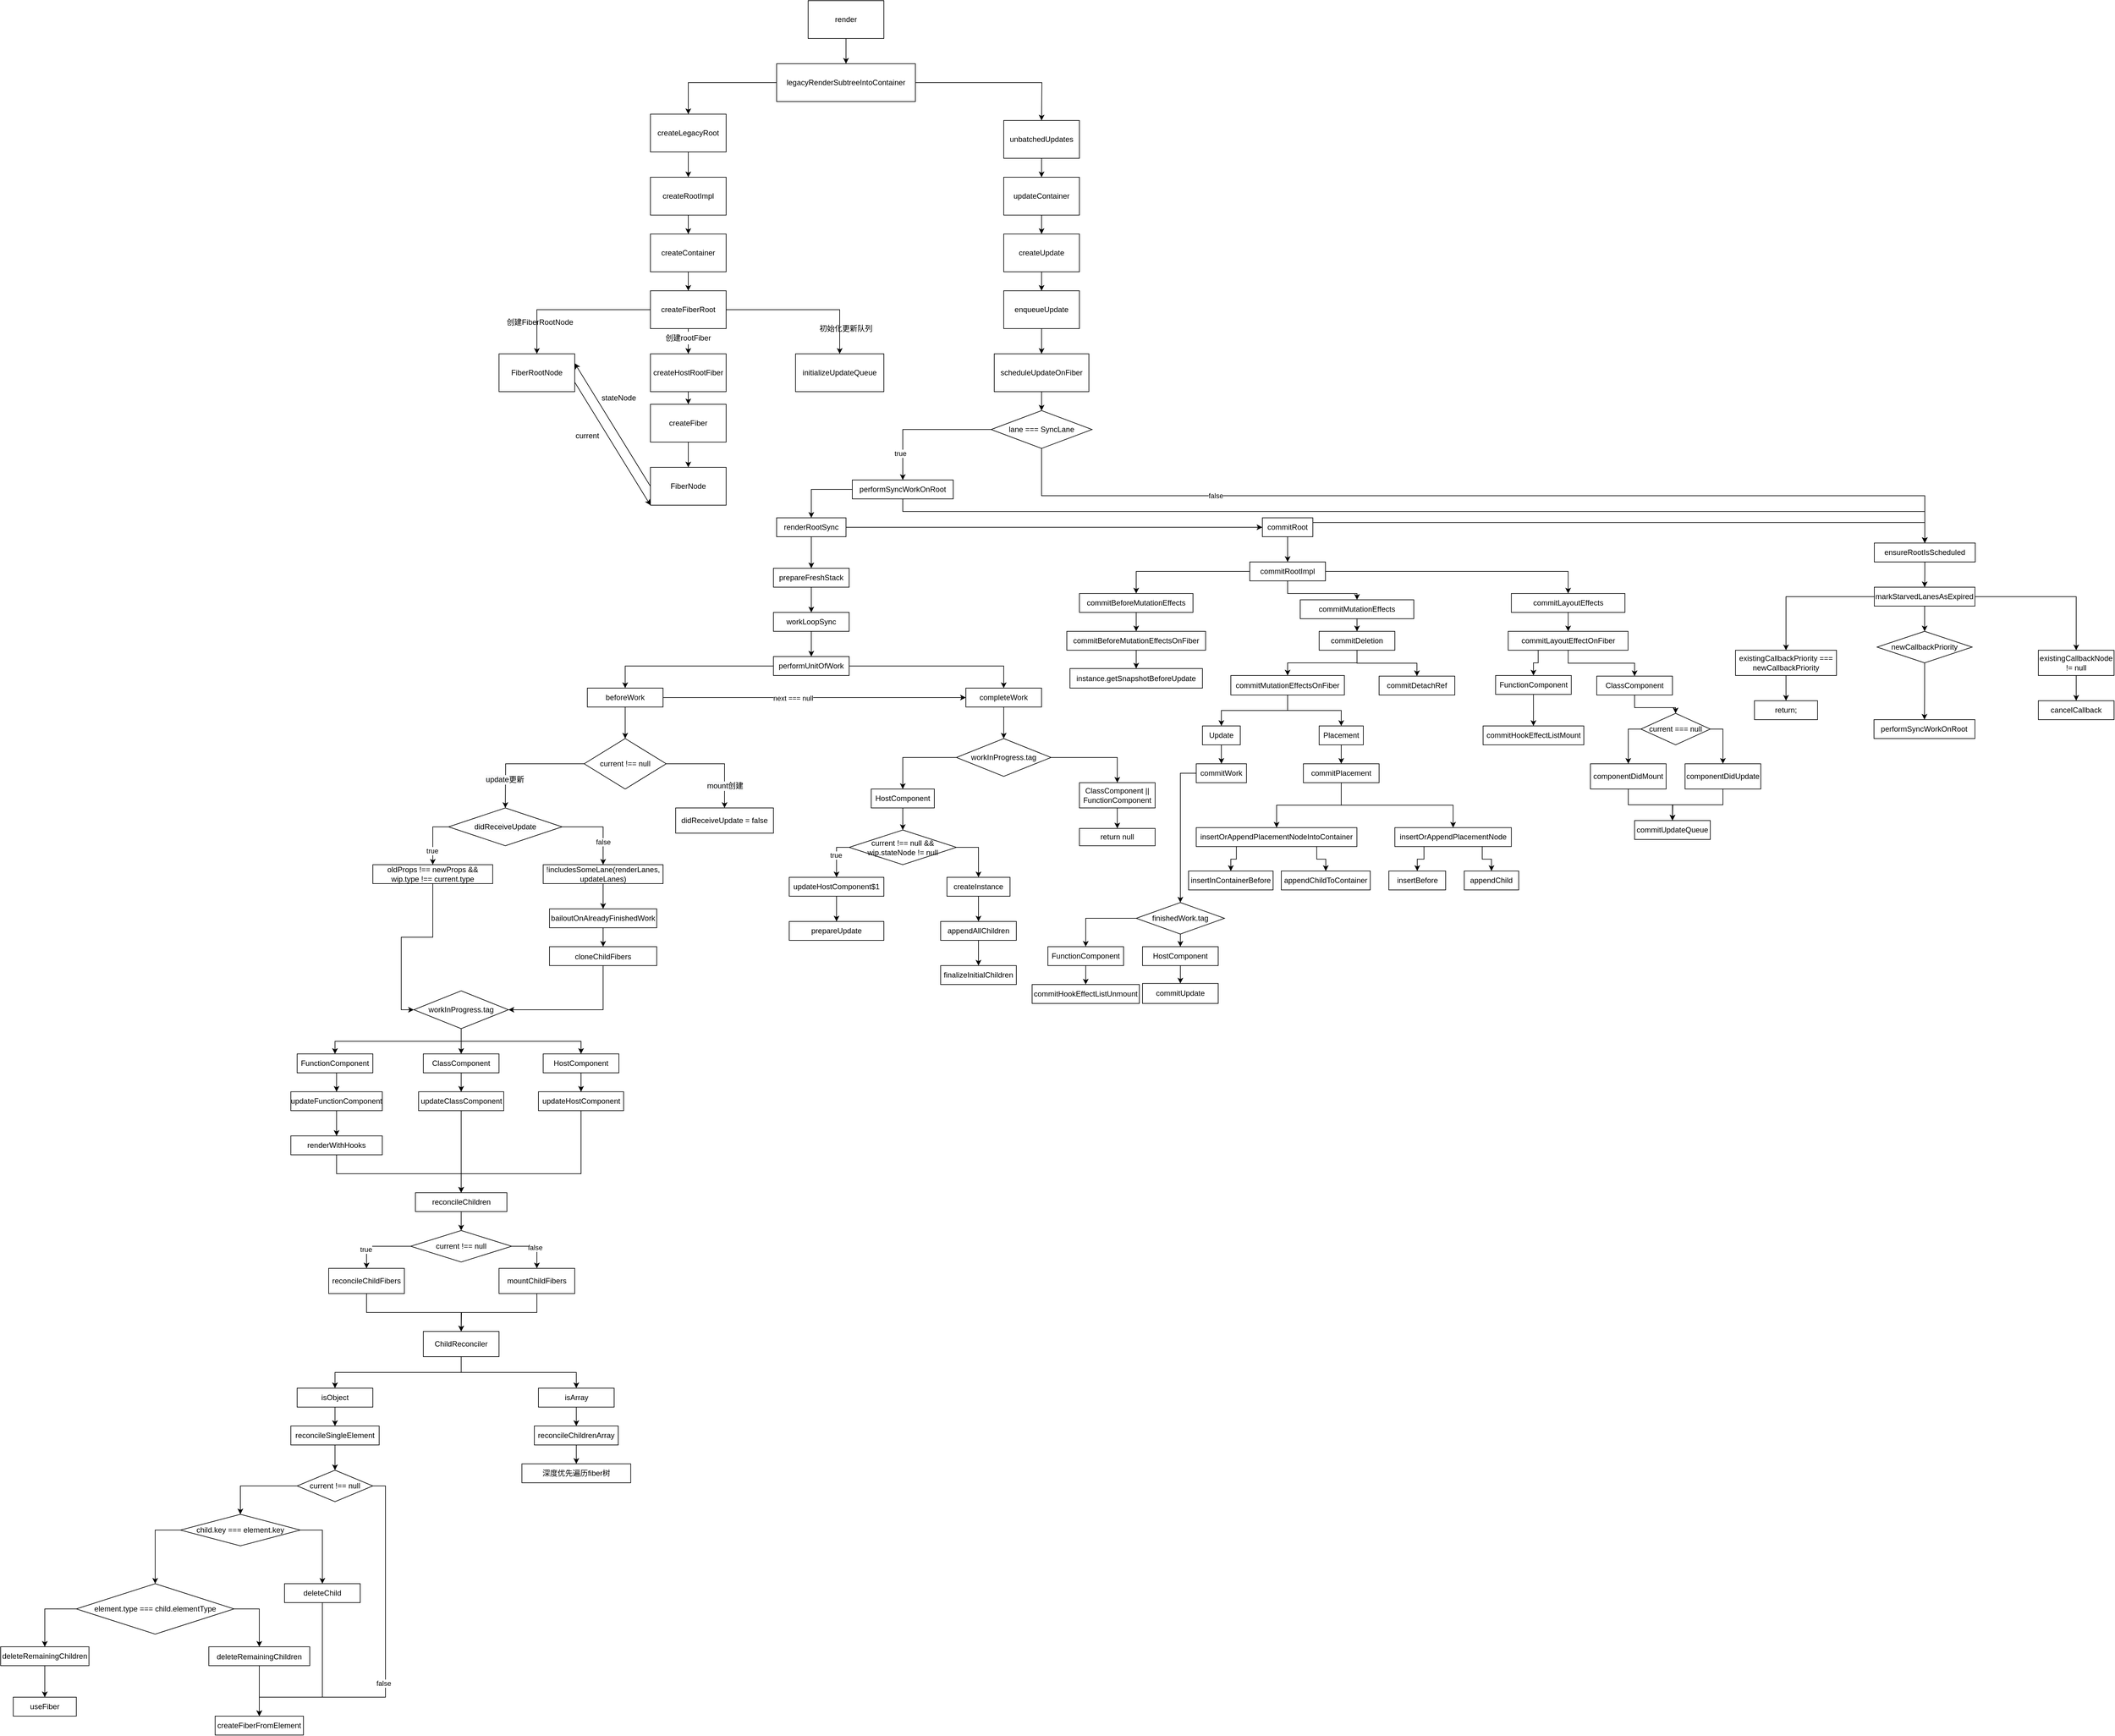 <mxfile version="14.8.2" type="github">
  <diagram id="SUyYBRM5Ereph7z5FHVE" name="Page-1">
    <mxGraphModel dx="7567" dy="4038" grid="1" gridSize="10" guides="1" tooltips="1" connect="1" arrows="1" fold="1" page="1" pageScale="1" pageWidth="827" pageHeight="1169" math="0" shadow="0">
      <root>
        <mxCell id="0" />
        <mxCell id="1" parent="0" />
        <mxCell id="hF8GJbH4QlHRkwEJSHVu-4" style="edgeStyle=orthogonalEdgeStyle;rounded=0;orthogonalLoop=1;jettySize=auto;html=1;exitX=0.5;exitY=1;exitDx=0;exitDy=0;entryX=0.5;entryY=0;entryDx=0;entryDy=0;" parent="1" source="hF8GJbH4QlHRkwEJSHVu-1" target="hF8GJbH4QlHRkwEJSHVu-2" edge="1">
          <mxGeometry relative="1" as="geometry" />
        </mxCell>
        <mxCell id="hF8GJbH4QlHRkwEJSHVu-1" value="render" style="rounded=0;whiteSpace=wrap;html=1;" parent="1" vertex="1">
          <mxGeometry x="320" y="40" width="120" height="60" as="geometry" />
        </mxCell>
        <mxCell id="hF8GJbH4QlHRkwEJSHVu-39" style="edgeStyle=orthogonalEdgeStyle;rounded=0;orthogonalLoop=1;jettySize=auto;html=1;exitX=1;exitY=0.5;exitDx=0;exitDy=0;" parent="1" source="hF8GJbH4QlHRkwEJSHVu-2" edge="1">
          <mxGeometry relative="1" as="geometry">
            <mxPoint x="690" y="230" as="targetPoint" />
          </mxGeometry>
        </mxCell>
        <mxCell id="hF8GJbH4QlHRkwEJSHVu-43" style="edgeStyle=orthogonalEdgeStyle;rounded=0;orthogonalLoop=1;jettySize=auto;html=1;exitX=0;exitY=0.5;exitDx=0;exitDy=0;entryX=0.5;entryY=0;entryDx=0;entryDy=0;" parent="1" source="hF8GJbH4QlHRkwEJSHVu-2" target="hF8GJbH4QlHRkwEJSHVu-7" edge="1">
          <mxGeometry relative="1" as="geometry" />
        </mxCell>
        <mxCell id="hF8GJbH4QlHRkwEJSHVu-2" value="legacyRenderSubtreeIntoContainer" style="rounded=0;whiteSpace=wrap;html=1;" parent="1" vertex="1">
          <mxGeometry x="270" y="140" width="220" height="60" as="geometry" />
        </mxCell>
        <mxCell id="hF8GJbH4QlHRkwEJSHVu-10" style="edgeStyle=orthogonalEdgeStyle;rounded=0;orthogonalLoop=1;jettySize=auto;html=1;exitX=0.5;exitY=1;exitDx=0;exitDy=0;entryX=0.5;entryY=0;entryDx=0;entryDy=0;" parent="1" source="hF8GJbH4QlHRkwEJSHVu-7" target="hF8GJbH4QlHRkwEJSHVu-8" edge="1">
          <mxGeometry relative="1" as="geometry" />
        </mxCell>
        <mxCell id="hF8GJbH4QlHRkwEJSHVu-7" value="createLegacyRoot" style="rounded=0;whiteSpace=wrap;html=1;" parent="1" vertex="1">
          <mxGeometry x="70" y="220" width="120" height="60" as="geometry" />
        </mxCell>
        <mxCell id="hF8GJbH4QlHRkwEJSHVu-8" value="createRootImpl" style="rounded=0;whiteSpace=wrap;html=1;" parent="1" vertex="1">
          <mxGeometry x="70" y="320" width="120" height="60" as="geometry" />
        </mxCell>
        <mxCell id="hF8GJbH4QlHRkwEJSHVu-11" value="" style="endArrow=classic;html=1;exitX=0.5;exitY=1;exitDx=0;exitDy=0;" parent="1" source="hF8GJbH4QlHRkwEJSHVu-8" target="hF8GJbH4QlHRkwEJSHVu-12" edge="1">
          <mxGeometry width="50" height="50" relative="1" as="geometry">
            <mxPoint x="270" y="370" as="sourcePoint" />
            <mxPoint x="170" y="350" as="targetPoint" />
            <Array as="points" />
          </mxGeometry>
        </mxCell>
        <mxCell id="hF8GJbH4QlHRkwEJSHVu-12" value="createContainer" style="rounded=0;whiteSpace=wrap;html=1;" parent="1" vertex="1">
          <mxGeometry x="70" y="410" width="120" height="60" as="geometry" />
        </mxCell>
        <mxCell id="hF8GJbH4QlHRkwEJSHVu-20" style="edgeStyle=orthogonalEdgeStyle;rounded=0;orthogonalLoop=1;jettySize=auto;html=1;exitX=0;exitY=0.5;exitDx=0;exitDy=0;entryX=0.5;entryY=0;entryDx=0;entryDy=0;" parent="1" source="hF8GJbH4QlHRkwEJSHVu-13" target="hF8GJbH4QlHRkwEJSHVu-19" edge="1">
          <mxGeometry relative="1" as="geometry" />
        </mxCell>
        <mxCell id="hF8GJbH4QlHRkwEJSHVu-44" style="edgeStyle=orthogonalEdgeStyle;rounded=0;orthogonalLoop=1;jettySize=auto;html=1;exitX=0.5;exitY=1;exitDx=0;exitDy=0;entryX=0.5;entryY=0;entryDx=0;entryDy=0;startArrow=none;" parent="1" source="hF8GJbH4QlHRkwEJSHVu-23" target="hF8GJbH4QlHRkwEJSHVu-21" edge="1">
          <mxGeometry relative="1" as="geometry" />
        </mxCell>
        <mxCell id="hF8GJbH4QlHRkwEJSHVu-48" style="edgeStyle=orthogonalEdgeStyle;rounded=0;orthogonalLoop=1;jettySize=auto;html=1;exitX=1;exitY=0.5;exitDx=0;exitDy=0;entryX=0.5;entryY=0;entryDx=0;entryDy=0;" parent="1" source="hF8GJbH4QlHRkwEJSHVu-13" target="hF8GJbH4QlHRkwEJSHVu-37" edge="1">
          <mxGeometry relative="1" as="geometry" />
        </mxCell>
        <mxCell id="hF8GJbH4QlHRkwEJSHVu-13" value="createFiberRoot" style="rounded=0;whiteSpace=wrap;html=1;" parent="1" vertex="1">
          <mxGeometry x="70" y="500" width="120" height="60" as="geometry" />
        </mxCell>
        <mxCell id="hF8GJbH4QlHRkwEJSHVu-14" value="" style="endArrow=classic;html=1;entryX=0.5;entryY=0;entryDx=0;entryDy=0;exitX=0.5;exitY=1;exitDx=0;exitDy=0;" parent="1" source="hF8GJbH4QlHRkwEJSHVu-12" target="hF8GJbH4QlHRkwEJSHVu-13" edge="1">
          <mxGeometry width="50" height="50" relative="1" as="geometry">
            <mxPoint x="180" y="510" as="sourcePoint" />
            <mxPoint x="230" y="460" as="targetPoint" />
          </mxGeometry>
        </mxCell>
        <mxCell id="hF8GJbH4QlHRkwEJSHVu-15" value="创建FiberRootNode&lt;br&gt;" style="text;html=1;strokeColor=none;fillColor=none;align=center;verticalAlign=middle;whiteSpace=wrap;rounded=0;" parent="1" vertex="1">
          <mxGeometry x="-170" y="540" width="130" height="20" as="geometry" />
        </mxCell>
        <mxCell id="hF8GJbH4QlHRkwEJSHVu-19" value="FiberRootNode" style="rounded=0;whiteSpace=wrap;html=1;" parent="1" vertex="1">
          <mxGeometry x="-170" y="600" width="120" height="60" as="geometry" />
        </mxCell>
        <mxCell id="hF8GJbH4QlHRkwEJSHVu-25" style="edgeStyle=orthogonalEdgeStyle;rounded=0;orthogonalLoop=1;jettySize=auto;html=1;exitX=0.5;exitY=1;exitDx=0;exitDy=0;entryX=0.5;entryY=0;entryDx=0;entryDy=0;" parent="1" source="hF8GJbH4QlHRkwEJSHVu-21" target="hF8GJbH4QlHRkwEJSHVu-24" edge="1">
          <mxGeometry relative="1" as="geometry" />
        </mxCell>
        <mxCell id="hF8GJbH4QlHRkwEJSHVu-21" value="createHostRootFiber" style="rounded=0;whiteSpace=wrap;html=1;" parent="1" vertex="1">
          <mxGeometry x="70" y="600" width="120" height="60" as="geometry" />
        </mxCell>
        <mxCell id="hF8GJbH4QlHRkwEJSHVu-27" style="edgeStyle=orthogonalEdgeStyle;rounded=0;orthogonalLoop=1;jettySize=auto;html=1;exitX=0.5;exitY=1;exitDx=0;exitDy=0;entryX=0.5;entryY=0;entryDx=0;entryDy=0;" parent="1" source="hF8GJbH4QlHRkwEJSHVu-24" target="hF8GJbH4QlHRkwEJSHVu-26" edge="1">
          <mxGeometry relative="1" as="geometry" />
        </mxCell>
        <mxCell id="hF8GJbH4QlHRkwEJSHVu-24" value="createFiber" style="rounded=0;whiteSpace=wrap;html=1;" parent="1" vertex="1">
          <mxGeometry x="70" y="680" width="120" height="60" as="geometry" />
        </mxCell>
        <mxCell id="hF8GJbH4QlHRkwEJSHVu-26" value="FiberNode" style="rounded=0;whiteSpace=wrap;html=1;" parent="1" vertex="1">
          <mxGeometry x="70" y="780" width="120" height="60" as="geometry" />
        </mxCell>
        <mxCell id="hF8GJbH4QlHRkwEJSHVu-30" value="" style="endArrow=classic;html=1;entryX=0;entryY=1;entryDx=0;entryDy=0;exitX=1;exitY=0.75;exitDx=0;exitDy=0;" parent="1" source="hF8GJbH4QlHRkwEJSHVu-19" target="hF8GJbH4QlHRkwEJSHVu-26" edge="1">
          <mxGeometry width="50" height="50" relative="1" as="geometry">
            <mxPoint x="300" y="630" as="sourcePoint" />
            <mxPoint x="350" y="580" as="targetPoint" />
          </mxGeometry>
        </mxCell>
        <mxCell id="hF8GJbH4QlHRkwEJSHVu-32" value="" style="endArrow=classic;html=1;exitX=0;exitY=0.5;exitDx=0;exitDy=0;entryX=1;entryY=0.25;entryDx=0;entryDy=0;" parent="1" source="hF8GJbH4QlHRkwEJSHVu-26" target="hF8GJbH4QlHRkwEJSHVu-19" edge="1">
          <mxGeometry width="50" height="50" relative="1" as="geometry">
            <mxPoint x="300" y="630" as="sourcePoint" />
            <mxPoint x="350" y="580" as="targetPoint" />
          </mxGeometry>
        </mxCell>
        <mxCell id="hF8GJbH4QlHRkwEJSHVu-33" value="stateNode" style="text;html=1;strokeColor=none;fillColor=none;align=center;verticalAlign=middle;whiteSpace=wrap;rounded=0;" parent="1" vertex="1">
          <mxGeometry x="-10" y="660" width="60" height="20" as="geometry" />
        </mxCell>
        <mxCell id="hF8GJbH4QlHRkwEJSHVu-34" value="current" style="text;html=1;strokeColor=none;fillColor=none;align=center;verticalAlign=middle;whiteSpace=wrap;rounded=0;" parent="1" vertex="1">
          <mxGeometry x="-50" y="720" width="40" height="20" as="geometry" />
        </mxCell>
        <mxCell id="hF8GJbH4QlHRkwEJSHVu-37" value="initializeUpdateQueue" style="rounded=0;whiteSpace=wrap;html=1;" parent="1" vertex="1">
          <mxGeometry x="300" y="600" width="140" height="60" as="geometry" />
        </mxCell>
        <mxCell id="hF8GJbH4QlHRkwEJSHVu-38" value="初始化更新队列" style="text;html=1;strokeColor=none;fillColor=none;align=center;verticalAlign=middle;whiteSpace=wrap;rounded=0;" parent="1" vertex="1">
          <mxGeometry x="335" y="550" width="90" height="20" as="geometry" />
        </mxCell>
        <mxCell id="hF8GJbH4QlHRkwEJSHVu-42" style="edgeStyle=orthogonalEdgeStyle;rounded=0;orthogonalLoop=1;jettySize=auto;html=1;exitX=0.5;exitY=1;exitDx=0;exitDy=0;entryX=0.5;entryY=0;entryDx=0;entryDy=0;" parent="1" source="hF8GJbH4QlHRkwEJSHVu-40" target="hF8GJbH4QlHRkwEJSHVu-41" edge="1">
          <mxGeometry relative="1" as="geometry" />
        </mxCell>
        <mxCell id="hF8GJbH4QlHRkwEJSHVu-40" value="unbatchedUpdates" style="rounded=0;whiteSpace=wrap;html=1;" parent="1" vertex="1">
          <mxGeometry x="630" y="230" width="120" height="60" as="geometry" />
        </mxCell>
        <mxCell id="hF8GJbH4QlHRkwEJSHVu-50" style="edgeStyle=orthogonalEdgeStyle;rounded=0;orthogonalLoop=1;jettySize=auto;html=1;exitX=0.5;exitY=1;exitDx=0;exitDy=0;entryX=0.5;entryY=0;entryDx=0;entryDy=0;" parent="1" source="hF8GJbH4QlHRkwEJSHVu-41" target="hF8GJbH4QlHRkwEJSHVu-49" edge="1">
          <mxGeometry relative="1" as="geometry" />
        </mxCell>
        <mxCell id="hF8GJbH4QlHRkwEJSHVu-41" value="updateContainer" style="rounded=0;whiteSpace=wrap;html=1;" parent="1" vertex="1">
          <mxGeometry x="630" y="320" width="120" height="60" as="geometry" />
        </mxCell>
        <mxCell id="hF8GJbH4QlHRkwEJSHVu-23" value="创建rootFiber" style="text;html=1;strokeColor=none;fillColor=none;align=center;verticalAlign=middle;whiteSpace=wrap;rounded=0;" parent="1" vertex="1">
          <mxGeometry x="65" y="565" width="130" height="20" as="geometry" />
        </mxCell>
        <mxCell id="hF8GJbH4QlHRkwEJSHVu-45" value="" style="edgeStyle=orthogonalEdgeStyle;rounded=0;orthogonalLoop=1;jettySize=auto;html=1;exitX=0.5;exitY=1;exitDx=0;exitDy=0;entryX=0.5;entryY=0;entryDx=0;entryDy=0;endArrow=none;" parent="1" source="hF8GJbH4QlHRkwEJSHVu-13" target="hF8GJbH4QlHRkwEJSHVu-23" edge="1">
          <mxGeometry relative="1" as="geometry">
            <mxPoint x="130" y="560" as="sourcePoint" />
            <mxPoint x="130" y="585" as="targetPoint" />
          </mxGeometry>
        </mxCell>
        <mxCell id="hF8GJbH4QlHRkwEJSHVu-52" style="edgeStyle=orthogonalEdgeStyle;rounded=0;orthogonalLoop=1;jettySize=auto;html=1;exitX=0.5;exitY=1;exitDx=0;exitDy=0;entryX=0.5;entryY=0;entryDx=0;entryDy=0;" parent="1" source="hF8GJbH4QlHRkwEJSHVu-49" target="hF8GJbH4QlHRkwEJSHVu-51" edge="1">
          <mxGeometry relative="1" as="geometry" />
        </mxCell>
        <mxCell id="hF8GJbH4QlHRkwEJSHVu-49" value="createUpdate" style="rounded=0;whiteSpace=wrap;html=1;" parent="1" vertex="1">
          <mxGeometry x="630" y="410" width="120" height="60" as="geometry" />
        </mxCell>
        <mxCell id="hF8GJbH4QlHRkwEJSHVu-54" style="edgeStyle=orthogonalEdgeStyle;rounded=0;orthogonalLoop=1;jettySize=auto;html=1;exitX=0.5;exitY=1;exitDx=0;exitDy=0;entryX=0.5;entryY=0;entryDx=0;entryDy=0;" parent="1" source="hF8GJbH4QlHRkwEJSHVu-51" target="hF8GJbH4QlHRkwEJSHVu-53" edge="1">
          <mxGeometry relative="1" as="geometry" />
        </mxCell>
        <mxCell id="hF8GJbH4QlHRkwEJSHVu-51" value="enqueueUpdate" style="rounded=0;whiteSpace=wrap;html=1;" parent="1" vertex="1">
          <mxGeometry x="630" y="500" width="120" height="60" as="geometry" />
        </mxCell>
        <mxCell id="hF8GJbH4QlHRkwEJSHVu-56" style="edgeStyle=orthogonalEdgeStyle;rounded=0;orthogonalLoop=1;jettySize=auto;html=1;exitX=0.5;exitY=1;exitDx=0;exitDy=0;entryX=0.5;entryY=0;entryDx=0;entryDy=0;" parent="1" source="hF8GJbH4QlHRkwEJSHVu-53" target="hF8GJbH4QlHRkwEJSHVu-55" edge="1">
          <mxGeometry relative="1" as="geometry" />
        </mxCell>
        <mxCell id="hF8GJbH4QlHRkwEJSHVu-53" value="scheduleUpdateOnFiber" style="rounded=0;whiteSpace=wrap;html=1;" parent="1" vertex="1">
          <mxGeometry x="615" y="600" width="150" height="60" as="geometry" />
        </mxCell>
        <mxCell id="hF8GJbH4QlHRkwEJSHVu-61" style="edgeStyle=orthogonalEdgeStyle;rounded=0;orthogonalLoop=1;jettySize=auto;html=1;exitX=0;exitY=0.5;exitDx=0;exitDy=0;entryX=0.5;entryY=0;entryDx=0;entryDy=0;" parent="1" source="hF8GJbH4QlHRkwEJSHVu-55" target="hF8GJbH4QlHRkwEJSHVu-59" edge="1">
          <mxGeometry relative="1" as="geometry" />
        </mxCell>
        <mxCell id="hF8GJbH4QlHRkwEJSHVu-242" value="true" style="edgeLabel;html=1;align=center;verticalAlign=middle;resizable=0;points=[];" parent="hF8GJbH4QlHRkwEJSHVu-61" vertex="1" connectable="0">
          <mxGeometry x="0.617" y="-4" relative="1" as="geometry">
            <mxPoint as="offset" />
          </mxGeometry>
        </mxCell>
        <mxCell id="hF8GJbH4QlHRkwEJSHVu-70" style="edgeStyle=orthogonalEdgeStyle;rounded=0;orthogonalLoop=1;jettySize=auto;html=1;exitX=0.5;exitY=1;exitDx=0;exitDy=0;" parent="1" source="hF8GJbH4QlHRkwEJSHVu-55" target="hF8GJbH4QlHRkwEJSHVu-68" edge="1">
          <mxGeometry relative="1" as="geometry" />
        </mxCell>
        <mxCell id="hF8GJbH4QlHRkwEJSHVu-241" value="false" style="edgeLabel;html=1;align=center;verticalAlign=middle;resizable=0;points=[];" parent="hF8GJbH4QlHRkwEJSHVu-70" vertex="1" connectable="0">
          <mxGeometry x="-0.547" relative="1" as="geometry">
            <mxPoint as="offset" />
          </mxGeometry>
        </mxCell>
        <mxCell id="hF8GJbH4QlHRkwEJSHVu-55" value="lane === SyncLane" style="rhombus;whiteSpace=wrap;html=1;" parent="1" vertex="1">
          <mxGeometry x="610" y="690" width="160" height="60" as="geometry" />
        </mxCell>
        <mxCell id="hF8GJbH4QlHRkwEJSHVu-75" style="edgeStyle=orthogonalEdgeStyle;rounded=0;orthogonalLoop=1;jettySize=auto;html=1;exitX=0;exitY=0.5;exitDx=0;exitDy=0;entryX=0.5;entryY=0;entryDx=0;entryDy=0;" parent="1" source="hF8GJbH4QlHRkwEJSHVu-59" target="hF8GJbH4QlHRkwEJSHVu-72" edge="1">
          <mxGeometry relative="1" as="geometry" />
        </mxCell>
        <mxCell id="5I4GJiklxZvYFQcEl-Lj-18" style="edgeStyle=orthogonalEdgeStyle;rounded=0;orthogonalLoop=1;jettySize=auto;html=1;exitX=0.5;exitY=1;exitDx=0;exitDy=0;entryX=0.5;entryY=0;entryDx=0;entryDy=0;" edge="1" parent="1" source="hF8GJbH4QlHRkwEJSHVu-59" target="hF8GJbH4QlHRkwEJSHVu-68">
          <mxGeometry relative="1" as="geometry">
            <mxPoint x="1210" y="870" as="targetPoint" />
            <Array as="points">
              <mxPoint x="470" y="850" />
              <mxPoint x="2090" y="850" />
            </Array>
          </mxGeometry>
        </mxCell>
        <mxCell id="hF8GJbH4QlHRkwEJSHVu-59" value="performSyncWorkOnRoot" style="rounded=0;whiteSpace=wrap;html=1;" parent="1" vertex="1">
          <mxGeometry x="390" y="800" width="160" height="30" as="geometry" />
        </mxCell>
        <mxCell id="5I4GJiklxZvYFQcEl-Lj-20" style="edgeStyle=orthogonalEdgeStyle;rounded=0;orthogonalLoop=1;jettySize=auto;html=1;exitX=0.5;exitY=1;exitDx=0;exitDy=0;" edge="1" parent="1" source="hF8GJbH4QlHRkwEJSHVu-68" target="5I4GJiklxZvYFQcEl-Lj-21">
          <mxGeometry relative="1" as="geometry">
            <mxPoint x="2089.471" y="970" as="targetPoint" />
          </mxGeometry>
        </mxCell>
        <mxCell id="hF8GJbH4QlHRkwEJSHVu-68" value="ensureRootIsScheduled" style="rounded=0;whiteSpace=wrap;html=1;" parent="1" vertex="1">
          <mxGeometry x="2010" y="900" width="160" height="30" as="geometry" />
        </mxCell>
        <mxCell id="hF8GJbH4QlHRkwEJSHVu-74" style="edgeStyle=orthogonalEdgeStyle;rounded=0;orthogonalLoop=1;jettySize=auto;html=1;exitX=0.5;exitY=1;exitDx=0;exitDy=0;" parent="1" source="hF8GJbH4QlHRkwEJSHVu-72" edge="1">
          <mxGeometry relative="1" as="geometry">
            <mxPoint x="325" y="940" as="targetPoint" />
          </mxGeometry>
        </mxCell>
        <mxCell id="hF8GJbH4QlHRkwEJSHVu-247" style="edgeStyle=orthogonalEdgeStyle;rounded=0;orthogonalLoop=1;jettySize=auto;html=1;exitX=1;exitY=0.5;exitDx=0;exitDy=0;" parent="1" source="hF8GJbH4QlHRkwEJSHVu-72" target="hF8GJbH4QlHRkwEJSHVu-244" edge="1">
          <mxGeometry relative="1" as="geometry" />
        </mxCell>
        <mxCell id="hF8GJbH4QlHRkwEJSHVu-72" value="renderRootSync" style="rounded=0;whiteSpace=wrap;html=1;" parent="1" vertex="1">
          <mxGeometry x="270" y="860" width="110" height="30" as="geometry" />
        </mxCell>
        <mxCell id="hF8GJbH4QlHRkwEJSHVu-79" style="edgeStyle=orthogonalEdgeStyle;rounded=0;orthogonalLoop=1;jettySize=auto;html=1;exitX=0.5;exitY=1;exitDx=0;exitDy=0;entryX=0.5;entryY=0;entryDx=0;entryDy=0;" parent="1" source="hF8GJbH4QlHRkwEJSHVu-76" target="hF8GJbH4QlHRkwEJSHVu-78" edge="1">
          <mxGeometry relative="1" as="geometry" />
        </mxCell>
        <mxCell id="hF8GJbH4QlHRkwEJSHVu-76" value="prepareFreshStack" style="rounded=0;whiteSpace=wrap;html=1;" parent="1" vertex="1">
          <mxGeometry x="265" y="940" width="120" height="30" as="geometry" />
        </mxCell>
        <mxCell id="hF8GJbH4QlHRkwEJSHVu-81" style="edgeStyle=orthogonalEdgeStyle;rounded=0;orthogonalLoop=1;jettySize=auto;html=1;exitX=0.5;exitY=1;exitDx=0;exitDy=0;entryX=0.5;entryY=0;entryDx=0;entryDy=0;" parent="1" source="hF8GJbH4QlHRkwEJSHVu-78" target="hF8GJbH4QlHRkwEJSHVu-80" edge="1">
          <mxGeometry relative="1" as="geometry" />
        </mxCell>
        <mxCell id="hF8GJbH4QlHRkwEJSHVu-78" value="workLoopSync" style="rounded=0;whiteSpace=wrap;html=1;" parent="1" vertex="1">
          <mxGeometry x="265" y="1010" width="120" height="30" as="geometry" />
        </mxCell>
        <mxCell id="hF8GJbH4QlHRkwEJSHVu-86" style="edgeStyle=orthogonalEdgeStyle;rounded=0;orthogonalLoop=1;jettySize=auto;html=1;exitX=0;exitY=0.5;exitDx=0;exitDy=0;entryX=0.5;entryY=0;entryDx=0;entryDy=0;" parent="1" source="hF8GJbH4QlHRkwEJSHVu-80" target="hF8GJbH4QlHRkwEJSHVu-82" edge="1">
          <mxGeometry relative="1" as="geometry" />
        </mxCell>
        <mxCell id="hF8GJbH4QlHRkwEJSHVu-88" style="edgeStyle=orthogonalEdgeStyle;rounded=0;orthogonalLoop=1;jettySize=auto;html=1;exitX=1;exitY=0.5;exitDx=0;exitDy=0;entryX=0.5;entryY=0;entryDx=0;entryDy=0;" parent="1" source="hF8GJbH4QlHRkwEJSHVu-80" target="hF8GJbH4QlHRkwEJSHVu-87" edge="1">
          <mxGeometry relative="1" as="geometry" />
        </mxCell>
        <mxCell id="hF8GJbH4QlHRkwEJSHVu-80" value="performUnitOfWork" style="rounded=0;whiteSpace=wrap;html=1;" parent="1" vertex="1">
          <mxGeometry x="265" y="1080" width="120" height="30" as="geometry" />
        </mxCell>
        <mxCell id="hF8GJbH4QlHRkwEJSHVu-92" style="edgeStyle=orthogonalEdgeStyle;rounded=0;orthogonalLoop=1;jettySize=auto;html=1;exitX=0.5;exitY=1;exitDx=0;exitDy=0;entryX=0.5;entryY=0;entryDx=0;entryDy=0;" parent="1" source="hF8GJbH4QlHRkwEJSHVu-82" target="hF8GJbH4QlHRkwEJSHVu-90" edge="1">
          <mxGeometry relative="1" as="geometry" />
        </mxCell>
        <mxCell id="hF8GJbH4QlHRkwEJSHVu-206" style="edgeStyle=orthogonalEdgeStyle;rounded=0;orthogonalLoop=1;jettySize=auto;html=1;exitX=1;exitY=0.5;exitDx=0;exitDy=0;entryX=0;entryY=0.5;entryDx=0;entryDy=0;" parent="1" source="hF8GJbH4QlHRkwEJSHVu-82" target="hF8GJbH4QlHRkwEJSHVu-87" edge="1">
          <mxGeometry relative="1" as="geometry" />
        </mxCell>
        <mxCell id="hF8GJbH4QlHRkwEJSHVu-207" value="next === null" style="edgeLabel;html=1;align=center;verticalAlign=middle;resizable=0;points=[];" parent="hF8GJbH4QlHRkwEJSHVu-206" vertex="1" connectable="0">
          <mxGeometry x="-0.144" y="-1" relative="1" as="geometry">
            <mxPoint as="offset" />
          </mxGeometry>
        </mxCell>
        <mxCell id="hF8GJbH4QlHRkwEJSHVu-82" value="beforeWork" style="rounded=0;whiteSpace=wrap;html=1;" parent="1" vertex="1">
          <mxGeometry x="-30" y="1130" width="120" height="30" as="geometry" />
        </mxCell>
        <mxCell id="hF8GJbH4QlHRkwEJSHVu-210" style="edgeStyle=orthogonalEdgeStyle;rounded=0;orthogonalLoop=1;jettySize=auto;html=1;exitX=0.5;exitY=1;exitDx=0;exitDy=0;entryX=0.5;entryY=0;entryDx=0;entryDy=0;" parent="1" source="hF8GJbH4QlHRkwEJSHVu-87" target="hF8GJbH4QlHRkwEJSHVu-209" edge="1">
          <mxGeometry relative="1" as="geometry" />
        </mxCell>
        <mxCell id="hF8GJbH4QlHRkwEJSHVu-87" value="completeWork" style="rounded=0;whiteSpace=wrap;html=1;" parent="1" vertex="1">
          <mxGeometry x="570" y="1130" width="120" height="30" as="geometry" />
        </mxCell>
        <mxCell id="hF8GJbH4QlHRkwEJSHVu-95" style="edgeStyle=orthogonalEdgeStyle;rounded=0;orthogonalLoop=1;jettySize=auto;html=1;exitX=0;exitY=0.5;exitDx=0;exitDy=0;" parent="1" source="hF8GJbH4QlHRkwEJSHVu-90" edge="1">
          <mxGeometry relative="1" as="geometry">
            <mxPoint x="-160" y="1320" as="targetPoint" />
          </mxGeometry>
        </mxCell>
        <mxCell id="hF8GJbH4QlHRkwEJSHVu-113" value="&lt;span style=&quot;font-size: 12px ; background-color: rgb(248 , 249 , 250)&quot;&gt;update更新&lt;/span&gt;" style="edgeLabel;html=1;align=center;verticalAlign=middle;resizable=0;points=[];" parent="hF8GJbH4QlHRkwEJSHVu-95" vertex="1" connectable="0">
          <mxGeometry x="0.538" y="-2" relative="1" as="geometry">
            <mxPoint as="offset" />
          </mxGeometry>
        </mxCell>
        <mxCell id="hF8GJbH4QlHRkwEJSHVu-96" style="edgeStyle=orthogonalEdgeStyle;rounded=0;orthogonalLoop=1;jettySize=auto;html=1;exitX=1;exitY=0.5;exitDx=0;exitDy=0;entryX=0.5;entryY=0;entryDx=0;entryDy=0;" parent="1" source="hF8GJbH4QlHRkwEJSHVu-90" target="hF8GJbH4QlHRkwEJSHVu-94" edge="1">
          <mxGeometry relative="1" as="geometry" />
        </mxCell>
        <mxCell id="hF8GJbH4QlHRkwEJSHVu-114" value="&lt;span style=&quot;font-size: 12px ; background-color: rgb(248 , 249 , 250)&quot;&gt;mount创建&lt;/span&gt;" style="edgeLabel;html=1;align=center;verticalAlign=middle;resizable=0;points=[];" parent="hF8GJbH4QlHRkwEJSHVu-96" vertex="1" connectable="0">
          <mxGeometry x="0.557" relative="1" as="geometry">
            <mxPoint y="1" as="offset" />
          </mxGeometry>
        </mxCell>
        <mxCell id="hF8GJbH4QlHRkwEJSHVu-90" value="current !== null" style="rhombus;whiteSpace=wrap;html=1;" parent="1" vertex="1">
          <mxGeometry x="-35" y="1210" width="130" height="80" as="geometry" />
        </mxCell>
        <mxCell id="hF8GJbH4QlHRkwEJSHVu-94" value="didReceiveUpdate = false" style="rounded=0;whiteSpace=wrap;html=1;" parent="1" vertex="1">
          <mxGeometry x="110" y="1320" width="155" height="40" as="geometry" />
        </mxCell>
        <mxCell id="hF8GJbH4QlHRkwEJSHVu-106" style="edgeStyle=orthogonalEdgeStyle;rounded=0;orthogonalLoop=1;jettySize=auto;html=1;exitX=0;exitY=0.5;exitDx=0;exitDy=0;" parent="1" source="hF8GJbH4QlHRkwEJSHVu-105" target="hF8GJbH4QlHRkwEJSHVu-109" edge="1">
          <mxGeometry relative="1" as="geometry">
            <mxPoint x="-320" y="1420" as="targetPoint" />
          </mxGeometry>
        </mxCell>
        <mxCell id="hF8GJbH4QlHRkwEJSHVu-111" value="true" style="edgeLabel;html=1;align=center;verticalAlign=middle;resizable=0;points=[];" parent="hF8GJbH4QlHRkwEJSHVu-106" vertex="1" connectable="0">
          <mxGeometry x="0.467" y="-1" relative="1" as="geometry">
            <mxPoint as="offset" />
          </mxGeometry>
        </mxCell>
        <mxCell id="hF8GJbH4QlHRkwEJSHVu-107" style="edgeStyle=orthogonalEdgeStyle;rounded=0;orthogonalLoop=1;jettySize=auto;html=1;exitX=1;exitY=0.5;exitDx=0;exitDy=0;" parent="1" source="hF8GJbH4QlHRkwEJSHVu-105" target="hF8GJbH4QlHRkwEJSHVu-108" edge="1">
          <mxGeometry relative="1" as="geometry">
            <mxPoint x="-20" y="1430" as="targetPoint" />
          </mxGeometry>
        </mxCell>
        <mxCell id="hF8GJbH4QlHRkwEJSHVu-112" value="false" style="edgeLabel;html=1;align=center;verticalAlign=middle;resizable=0;points=[];" parent="hF8GJbH4QlHRkwEJSHVu-107" vertex="1" connectable="0">
          <mxGeometry x="0.42" relative="1" as="geometry">
            <mxPoint as="offset" />
          </mxGeometry>
        </mxCell>
        <mxCell id="hF8GJbH4QlHRkwEJSHVu-105" value="&lt;span style=&quot;color: rgb(0 , 0 , 0) ; font-family: &amp;#34;helvetica&amp;#34; ; font-size: 12px ; font-style: normal ; font-weight: 400 ; letter-spacing: normal ; text-align: center ; text-indent: 0px ; text-transform: none ; word-spacing: 0px ; background-color: rgb(248 , 249 , 250) ; display: inline ; float: none&quot;&gt;didReceiveUpdate&lt;/span&gt;" style="rhombus;whiteSpace=wrap;html=1;" parent="1" vertex="1">
          <mxGeometry x="-250" y="1320" width="180" height="60" as="geometry" />
        </mxCell>
        <mxCell id="hF8GJbH4QlHRkwEJSHVu-117" style="edgeStyle=orthogonalEdgeStyle;rounded=0;orthogonalLoop=1;jettySize=auto;html=1;exitX=0.5;exitY=1;exitDx=0;exitDy=0;entryX=0.5;entryY=0;entryDx=0;entryDy=0;" parent="1" source="hF8GJbH4QlHRkwEJSHVu-108" target="hF8GJbH4QlHRkwEJSHVu-116" edge="1">
          <mxGeometry relative="1" as="geometry" />
        </mxCell>
        <mxCell id="hF8GJbH4QlHRkwEJSHVu-108" value="!includesSomeLane(renderLanes, updateLanes)" style="rounded=0;whiteSpace=wrap;html=1;" parent="1" vertex="1">
          <mxGeometry x="-100" y="1410" width="190" height="30" as="geometry" />
        </mxCell>
        <mxCell id="hF8GJbH4QlHRkwEJSHVu-122" style="edgeStyle=orthogonalEdgeStyle;rounded=0;orthogonalLoop=1;jettySize=auto;html=1;exitX=0.5;exitY=1;exitDx=0;exitDy=0;entryX=0;entryY=0.5;entryDx=0;entryDy=0;" parent="1" source="hF8GJbH4QlHRkwEJSHVu-109" target="hF8GJbH4QlHRkwEJSHVu-121" edge="1">
          <mxGeometry relative="1" as="geometry" />
        </mxCell>
        <mxCell id="hF8GJbH4QlHRkwEJSHVu-109" value="oldProps !== newProps &amp;amp;&amp;amp; wip.type !== current.type" style="rounded=0;whiteSpace=wrap;html=1;" parent="1" vertex="1">
          <mxGeometry x="-370" y="1410" width="190" height="30" as="geometry" />
        </mxCell>
        <mxCell id="hF8GJbH4QlHRkwEJSHVu-115" style="edgeStyle=orthogonalEdgeStyle;rounded=0;orthogonalLoop=1;jettySize=auto;html=1;exitX=0.5;exitY=1;exitDx=0;exitDy=0;" parent="1" source="hF8GJbH4QlHRkwEJSHVu-109" target="hF8GJbH4QlHRkwEJSHVu-109" edge="1">
          <mxGeometry relative="1" as="geometry" />
        </mxCell>
        <mxCell id="hF8GJbH4QlHRkwEJSHVu-119" style="edgeStyle=orthogonalEdgeStyle;rounded=0;orthogonalLoop=1;jettySize=auto;html=1;exitX=0.5;exitY=1;exitDx=0;exitDy=0;entryX=0.5;entryY=0;entryDx=0;entryDy=0;" parent="1" source="hF8GJbH4QlHRkwEJSHVu-116" target="hF8GJbH4QlHRkwEJSHVu-118" edge="1">
          <mxGeometry relative="1" as="geometry" />
        </mxCell>
        <mxCell id="hF8GJbH4QlHRkwEJSHVu-116" value="bailoutOnAlreadyFinishedWork" style="rounded=0;whiteSpace=wrap;html=1;" parent="1" vertex="1">
          <mxGeometry x="-90" y="1480" width="170" height="30" as="geometry" />
        </mxCell>
        <mxCell id="hF8GJbH4QlHRkwEJSHVu-123" style="edgeStyle=orthogonalEdgeStyle;rounded=0;orthogonalLoop=1;jettySize=auto;html=1;exitX=0.5;exitY=1;exitDx=0;exitDy=0;entryX=1;entryY=0.5;entryDx=0;entryDy=0;" parent="1" source="hF8GJbH4QlHRkwEJSHVu-118" target="hF8GJbH4QlHRkwEJSHVu-121" edge="1">
          <mxGeometry relative="1" as="geometry" />
        </mxCell>
        <mxCell id="hF8GJbH4QlHRkwEJSHVu-118" value="&lt;div style=&quot;line-height: 18px&quot;&gt;&lt;span style=&quot;background-color: rgb(255 , 255 , 255)&quot;&gt;cloneChildFibers&lt;/span&gt;&lt;br&gt;&lt;/div&gt;" style="rounded=0;whiteSpace=wrap;html=1;" parent="1" vertex="1">
          <mxGeometry x="-90" y="1540" width="170" height="30" as="geometry" />
        </mxCell>
        <mxCell id="hF8GJbH4QlHRkwEJSHVu-124" style="edgeStyle=orthogonalEdgeStyle;rounded=0;orthogonalLoop=1;jettySize=auto;html=1;exitX=0.5;exitY=1;exitDx=0;exitDy=0;" parent="1" source="hF8GJbH4QlHRkwEJSHVu-121" target="hF8GJbH4QlHRkwEJSHVu-125" edge="1">
          <mxGeometry relative="1" as="geometry">
            <mxPoint x="-330" y="1730" as="targetPoint" />
          </mxGeometry>
        </mxCell>
        <mxCell id="hF8GJbH4QlHRkwEJSHVu-128" style="edgeStyle=orthogonalEdgeStyle;rounded=0;orthogonalLoop=1;jettySize=auto;html=1;exitX=0.5;exitY=1;exitDx=0;exitDy=0;entryX=0.5;entryY=0;entryDx=0;entryDy=0;" parent="1" source="hF8GJbH4QlHRkwEJSHVu-121" target="hF8GJbH4QlHRkwEJSHVu-129" edge="1">
          <mxGeometry relative="1" as="geometry">
            <mxPoint x="10" y="1710" as="targetPoint" />
          </mxGeometry>
        </mxCell>
        <mxCell id="hF8GJbH4QlHRkwEJSHVu-135" style="edgeStyle=orthogonalEdgeStyle;rounded=0;orthogonalLoop=1;jettySize=auto;html=1;exitX=0.5;exitY=1;exitDx=0;exitDy=0;entryX=0.5;entryY=0;entryDx=0;entryDy=0;" parent="1" source="hF8GJbH4QlHRkwEJSHVu-121" target="hF8GJbH4QlHRkwEJSHVu-127" edge="1">
          <mxGeometry relative="1" as="geometry" />
        </mxCell>
        <mxCell id="hF8GJbH4QlHRkwEJSHVu-121" value="workInProgress.tag" style="rhombus;whiteSpace=wrap;html=1;" parent="1" vertex="1">
          <mxGeometry x="-305" y="1610" width="150" height="60" as="geometry" />
        </mxCell>
        <mxCell id="hF8GJbH4QlHRkwEJSHVu-132" style="edgeStyle=orthogonalEdgeStyle;rounded=0;orthogonalLoop=1;jettySize=auto;html=1;exitX=0.5;exitY=1;exitDx=0;exitDy=0;entryX=0.5;entryY=0;entryDx=0;entryDy=0;" parent="1" source="hF8GJbH4QlHRkwEJSHVu-125" target="hF8GJbH4QlHRkwEJSHVu-131" edge="1">
          <mxGeometry relative="1" as="geometry" />
        </mxCell>
        <mxCell id="hF8GJbH4QlHRkwEJSHVu-125" value="FunctionComponent" style="rounded=0;whiteSpace=wrap;html=1;" parent="1" vertex="1">
          <mxGeometry x="-490" y="1710" width="120" height="30" as="geometry" />
        </mxCell>
        <mxCell id="hF8GJbH4QlHRkwEJSHVu-134" style="edgeStyle=orthogonalEdgeStyle;rounded=0;orthogonalLoop=1;jettySize=auto;html=1;exitX=0.5;exitY=1;exitDx=0;exitDy=0;entryX=0.5;entryY=0;entryDx=0;entryDy=0;" parent="1" source="hF8GJbH4QlHRkwEJSHVu-127" target="hF8GJbH4QlHRkwEJSHVu-133" edge="1">
          <mxGeometry relative="1" as="geometry" />
        </mxCell>
        <mxCell id="hF8GJbH4QlHRkwEJSHVu-127" value="ClassComponent" style="rounded=0;whiteSpace=wrap;html=1;" parent="1" vertex="1">
          <mxGeometry x="-290" y="1710" width="120" height="30" as="geometry" />
        </mxCell>
        <mxCell id="hF8GJbH4QlHRkwEJSHVu-137" style="edgeStyle=orthogonalEdgeStyle;rounded=0;orthogonalLoop=1;jettySize=auto;html=1;exitX=0.5;exitY=1;exitDx=0;exitDy=0;" parent="1" source="hF8GJbH4QlHRkwEJSHVu-129" target="hF8GJbH4QlHRkwEJSHVu-136" edge="1">
          <mxGeometry relative="1" as="geometry" />
        </mxCell>
        <mxCell id="hF8GJbH4QlHRkwEJSHVu-129" value="HostComponent" style="rounded=0;whiteSpace=wrap;html=1;" parent="1" vertex="1">
          <mxGeometry x="-100" y="1710" width="120" height="30" as="geometry" />
        </mxCell>
        <mxCell id="hF8GJbH4QlHRkwEJSHVu-144" style="edgeStyle=orthogonalEdgeStyle;rounded=0;orthogonalLoop=1;jettySize=auto;html=1;exitX=0.5;exitY=1;exitDx=0;exitDy=0;entryX=0.5;entryY=0;entryDx=0;entryDy=0;" parent="1" source="hF8GJbH4QlHRkwEJSHVu-131" target="hF8GJbH4QlHRkwEJSHVu-143" edge="1">
          <mxGeometry relative="1" as="geometry" />
        </mxCell>
        <mxCell id="hF8GJbH4QlHRkwEJSHVu-131" value="updateFunctionComponent" style="rounded=0;whiteSpace=wrap;html=1;" parent="1" vertex="1">
          <mxGeometry x="-500" y="1770" width="145" height="30" as="geometry" />
        </mxCell>
        <mxCell id="hF8GJbH4QlHRkwEJSHVu-141" value="" style="edgeStyle=orthogonalEdgeStyle;rounded=0;orthogonalLoop=1;jettySize=auto;html=1;" parent="1" source="hF8GJbH4QlHRkwEJSHVu-133" target="hF8GJbH4QlHRkwEJSHVu-138" edge="1">
          <mxGeometry relative="1" as="geometry" />
        </mxCell>
        <mxCell id="hF8GJbH4QlHRkwEJSHVu-133" value="updateClassComponent" style="rounded=0;whiteSpace=wrap;html=1;" parent="1" vertex="1">
          <mxGeometry x="-297.5" y="1770" width="135" height="30" as="geometry" />
        </mxCell>
        <mxCell id="hF8GJbH4QlHRkwEJSHVu-139" style="edgeStyle=orthogonalEdgeStyle;rounded=0;orthogonalLoop=1;jettySize=auto;html=1;exitX=0.5;exitY=1;exitDx=0;exitDy=0;entryX=0.5;entryY=0;entryDx=0;entryDy=0;" parent="1" source="hF8GJbH4QlHRkwEJSHVu-136" target="hF8GJbH4QlHRkwEJSHVu-138" edge="1">
          <mxGeometry relative="1" as="geometry">
            <Array as="points">
              <mxPoint x="-40" y="1900" />
              <mxPoint x="-230" y="1900" />
            </Array>
          </mxGeometry>
        </mxCell>
        <mxCell id="hF8GJbH4QlHRkwEJSHVu-136" value="updateHostComponent" style="rounded=0;whiteSpace=wrap;html=1;" parent="1" vertex="1">
          <mxGeometry x="-107.5" y="1770" width="135" height="30" as="geometry" />
        </mxCell>
        <mxCell id="hF8GJbH4QlHRkwEJSHVu-147" style="edgeStyle=orthogonalEdgeStyle;rounded=0;orthogonalLoop=1;jettySize=auto;html=1;exitX=0.5;exitY=1;exitDx=0;exitDy=0;entryX=0.5;entryY=0;entryDx=0;entryDy=0;" parent="1" source="hF8GJbH4QlHRkwEJSHVu-138" target="hF8GJbH4QlHRkwEJSHVu-146" edge="1">
          <mxGeometry relative="1" as="geometry" />
        </mxCell>
        <mxCell id="hF8GJbH4QlHRkwEJSHVu-138" value="reconcileChildren" style="rounded=0;whiteSpace=wrap;html=1;" parent="1" vertex="1">
          <mxGeometry x="-302.5" y="1930" width="145" height="30" as="geometry" />
        </mxCell>
        <mxCell id="hF8GJbH4QlHRkwEJSHVu-145" style="edgeStyle=orthogonalEdgeStyle;rounded=0;orthogonalLoop=1;jettySize=auto;html=1;exitX=0.5;exitY=1;exitDx=0;exitDy=0;entryX=0.5;entryY=0;entryDx=0;entryDy=0;" parent="1" source="hF8GJbH4QlHRkwEJSHVu-143" target="hF8GJbH4QlHRkwEJSHVu-138" edge="1">
          <mxGeometry relative="1" as="geometry" />
        </mxCell>
        <mxCell id="hF8GJbH4QlHRkwEJSHVu-143" value="renderWithHooks" style="rounded=0;whiteSpace=wrap;html=1;" parent="1" vertex="1">
          <mxGeometry x="-500" y="1840" width="145" height="30" as="geometry" />
        </mxCell>
        <mxCell id="hF8GJbH4QlHRkwEJSHVu-148" style="edgeStyle=orthogonalEdgeStyle;rounded=0;orthogonalLoop=1;jettySize=auto;html=1;exitX=0;exitY=0.5;exitDx=0;exitDy=0;" parent="1" source="hF8GJbH4QlHRkwEJSHVu-146" target="hF8GJbH4QlHRkwEJSHVu-151" edge="1">
          <mxGeometry relative="1" as="geometry">
            <mxPoint x="-380" y="2080" as="targetPoint" />
          </mxGeometry>
        </mxCell>
        <mxCell id="hF8GJbH4QlHRkwEJSHVu-152" value="true" style="edgeLabel;html=1;align=center;verticalAlign=middle;resizable=0;points=[];" parent="hF8GJbH4QlHRkwEJSHVu-148" vertex="1" connectable="0">
          <mxGeometry x="0.429" y="-1" relative="1" as="geometry">
            <mxPoint as="offset" />
          </mxGeometry>
        </mxCell>
        <mxCell id="hF8GJbH4QlHRkwEJSHVu-149" style="edgeStyle=orthogonalEdgeStyle;rounded=0;orthogonalLoop=1;jettySize=auto;html=1;exitX=1;exitY=0.5;exitDx=0;exitDy=0;" parent="1" source="hF8GJbH4QlHRkwEJSHVu-146" target="hF8GJbH4QlHRkwEJSHVu-150" edge="1">
          <mxGeometry relative="1" as="geometry">
            <mxPoint x="-110" y="2080" as="targetPoint" />
          </mxGeometry>
        </mxCell>
        <mxCell id="hF8GJbH4QlHRkwEJSHVu-153" value="false" style="edgeLabel;html=1;align=center;verticalAlign=middle;resizable=0;points=[];" parent="hF8GJbH4QlHRkwEJSHVu-149" vertex="1" connectable="0">
          <mxGeometry x="-0.013" y="-2" relative="1" as="geometry">
            <mxPoint as="offset" />
          </mxGeometry>
        </mxCell>
        <mxCell id="hF8GJbH4QlHRkwEJSHVu-146" value="current !== null" style="rhombus;whiteSpace=wrap;html=1;" parent="1" vertex="1">
          <mxGeometry x="-310" y="1990" width="160" height="50" as="geometry" />
        </mxCell>
        <mxCell id="hF8GJbH4QlHRkwEJSHVu-156" style="edgeStyle=orthogonalEdgeStyle;rounded=0;orthogonalLoop=1;jettySize=auto;html=1;exitX=0.5;exitY=1;exitDx=0;exitDy=0;" parent="1" source="hF8GJbH4QlHRkwEJSHVu-150" target="hF8GJbH4QlHRkwEJSHVu-157" edge="1">
          <mxGeometry relative="1" as="geometry">
            <mxPoint x="-230" y="2150" as="targetPoint" />
          </mxGeometry>
        </mxCell>
        <mxCell id="hF8GJbH4QlHRkwEJSHVu-150" value="mountChildFibers" style="rounded=0;whiteSpace=wrap;html=1;" parent="1" vertex="1">
          <mxGeometry x="-170" y="2050" width="120" height="40" as="geometry" />
        </mxCell>
        <mxCell id="hF8GJbH4QlHRkwEJSHVu-155" style="edgeStyle=orthogonalEdgeStyle;rounded=0;orthogonalLoop=1;jettySize=auto;html=1;exitX=0.5;exitY=1;exitDx=0;exitDy=0;" parent="1" source="hF8GJbH4QlHRkwEJSHVu-151" edge="1">
          <mxGeometry relative="1" as="geometry">
            <mxPoint x="-230" y="2150" as="targetPoint" />
          </mxGeometry>
        </mxCell>
        <mxCell id="hF8GJbH4QlHRkwEJSHVu-151" value="reconcileChildFibers" style="rounded=0;whiteSpace=wrap;html=1;" parent="1" vertex="1">
          <mxGeometry x="-440" y="2050" width="120" height="40" as="geometry" />
        </mxCell>
        <mxCell id="hF8GJbH4QlHRkwEJSHVu-159" style="edgeStyle=orthogonalEdgeStyle;rounded=0;orthogonalLoop=1;jettySize=auto;html=1;exitX=0.5;exitY=1;exitDx=0;exitDy=0;" parent="1" source="hF8GJbH4QlHRkwEJSHVu-157" target="hF8GJbH4QlHRkwEJSHVu-160" edge="1">
          <mxGeometry relative="1" as="geometry">
            <mxPoint x="-450" y="2240" as="targetPoint" />
          </mxGeometry>
        </mxCell>
        <mxCell id="hF8GJbH4QlHRkwEJSHVu-162" style="edgeStyle=orthogonalEdgeStyle;rounded=0;orthogonalLoop=1;jettySize=auto;html=1;exitX=0.5;exitY=1;exitDx=0;exitDy=0;entryX=0.5;entryY=0;entryDx=0;entryDy=0;" parent="1" source="hF8GJbH4QlHRkwEJSHVu-157" target="hF8GJbH4QlHRkwEJSHVu-161" edge="1">
          <mxGeometry relative="1" as="geometry" />
        </mxCell>
        <mxCell id="hF8GJbH4QlHRkwEJSHVu-157" value="ChildReconciler" style="rounded=0;whiteSpace=wrap;html=1;" parent="1" vertex="1">
          <mxGeometry x="-290" y="2150" width="120" height="40" as="geometry" />
        </mxCell>
        <mxCell id="hF8GJbH4QlHRkwEJSHVu-163" style="edgeStyle=orthogonalEdgeStyle;rounded=0;orthogonalLoop=1;jettySize=auto;html=1;exitX=0.5;exitY=1;exitDx=0;exitDy=0;" parent="1" source="hF8GJbH4QlHRkwEJSHVu-160" target="hF8GJbH4QlHRkwEJSHVu-164" edge="1">
          <mxGeometry relative="1" as="geometry">
            <mxPoint x="-430" y="2300" as="targetPoint" />
          </mxGeometry>
        </mxCell>
        <mxCell id="hF8GJbH4QlHRkwEJSHVu-160" value="isObject" style="rounded=0;whiteSpace=wrap;html=1;" parent="1" vertex="1">
          <mxGeometry x="-490" y="2240" width="120" height="30" as="geometry" />
        </mxCell>
        <mxCell id="hF8GJbH4QlHRkwEJSHVu-165" style="edgeStyle=orthogonalEdgeStyle;rounded=0;orthogonalLoop=1;jettySize=auto;html=1;exitX=0.5;exitY=1;exitDx=0;exitDy=0;" parent="1" source="hF8GJbH4QlHRkwEJSHVu-161" target="hF8GJbH4QlHRkwEJSHVu-166" edge="1">
          <mxGeometry relative="1" as="geometry">
            <mxPoint x="-47" y="2310" as="targetPoint" />
          </mxGeometry>
        </mxCell>
        <mxCell id="hF8GJbH4QlHRkwEJSHVu-161" value="isArray" style="rounded=0;whiteSpace=wrap;html=1;" parent="1" vertex="1">
          <mxGeometry x="-107.5" y="2240" width="120" height="30" as="geometry" />
        </mxCell>
        <mxCell id="hF8GJbH4QlHRkwEJSHVu-167" style="edgeStyle=orthogonalEdgeStyle;rounded=0;orthogonalLoop=1;jettySize=auto;html=1;exitX=0.5;exitY=1;exitDx=0;exitDy=0;" parent="1" source="hF8GJbH4QlHRkwEJSHVu-164" target="hF8GJbH4QlHRkwEJSHVu-168" edge="1">
          <mxGeometry relative="1" as="geometry">
            <mxPoint x="-430" y="2370" as="targetPoint" />
          </mxGeometry>
        </mxCell>
        <mxCell id="hF8GJbH4QlHRkwEJSHVu-164" value="reconcileSingleElement" style="rounded=0;whiteSpace=wrap;html=1;" parent="1" vertex="1">
          <mxGeometry x="-500" y="2300" width="140" height="30" as="geometry" />
        </mxCell>
        <mxCell id="hF8GJbH4QlHRkwEJSHVu-204" style="edgeStyle=orthogonalEdgeStyle;rounded=0;orthogonalLoop=1;jettySize=auto;html=1;exitX=0.5;exitY=1;exitDx=0;exitDy=0;" parent="1" source="hF8GJbH4QlHRkwEJSHVu-166" target="hF8GJbH4QlHRkwEJSHVu-205" edge="1">
          <mxGeometry relative="1" as="geometry">
            <mxPoint x="-47" y="2370" as="targetPoint" />
          </mxGeometry>
        </mxCell>
        <mxCell id="hF8GJbH4QlHRkwEJSHVu-166" value="reconcileChildrenArray" style="rounded=0;whiteSpace=wrap;html=1;" parent="1" vertex="1">
          <mxGeometry x="-114" y="2300" width="133" height="30" as="geometry" />
        </mxCell>
        <mxCell id="hF8GJbH4QlHRkwEJSHVu-170" style="edgeStyle=orthogonalEdgeStyle;rounded=0;orthogonalLoop=1;jettySize=auto;html=1;exitX=1;exitY=0.5;exitDx=0;exitDy=0;entryX=0.5;entryY=0;entryDx=0;entryDy=0;" parent="1" source="hF8GJbH4QlHRkwEJSHVu-168" target="hF8GJbH4QlHRkwEJSHVu-201" edge="1">
          <mxGeometry relative="1" as="geometry">
            <mxPoint x="-320" y="2440" as="targetPoint" />
            <Array as="points">
              <mxPoint x="-350" y="2395" />
              <mxPoint x="-350" y="2730" />
              <mxPoint x="-550" y="2730" />
            </Array>
          </mxGeometry>
        </mxCell>
        <mxCell id="hF8GJbH4QlHRkwEJSHVu-174" value="false" style="edgeLabel;html=1;align=center;verticalAlign=middle;resizable=0;points=[];" parent="hF8GJbH4QlHRkwEJSHVu-170" vertex="1" connectable="0">
          <mxGeometry x="0.137" y="-3" relative="1" as="geometry">
            <mxPoint as="offset" />
          </mxGeometry>
        </mxCell>
        <mxCell id="hF8GJbH4QlHRkwEJSHVu-181" style="edgeStyle=orthogonalEdgeStyle;rounded=0;orthogonalLoop=1;jettySize=auto;html=1;exitX=0;exitY=0.5;exitDx=0;exitDy=0;entryX=0.5;entryY=0;entryDx=0;entryDy=0;" parent="1" source="hF8GJbH4QlHRkwEJSHVu-168" target="hF8GJbH4QlHRkwEJSHVu-180" edge="1">
          <mxGeometry relative="1" as="geometry" />
        </mxCell>
        <mxCell id="hF8GJbH4QlHRkwEJSHVu-168" value="current !== null" style="rhombus;whiteSpace=wrap;html=1;" parent="1" vertex="1">
          <mxGeometry x="-490" y="2370" width="120" height="50" as="geometry" />
        </mxCell>
        <mxCell id="hF8GJbH4QlHRkwEJSHVu-179" style="edgeStyle=orthogonalEdgeStyle;rounded=0;orthogonalLoop=1;jettySize=auto;html=1;exitX=0.5;exitY=1;exitDx=0;exitDy=0;entryX=0.5;entryY=0;entryDx=0;entryDy=0;" parent="1" source="hF8GJbH4QlHRkwEJSHVu-176" target="hF8GJbH4QlHRkwEJSHVu-177" edge="1">
          <mxGeometry relative="1" as="geometry" />
        </mxCell>
        <mxCell id="hF8GJbH4QlHRkwEJSHVu-176" value="deleteRemainingChildren" style="rounded=0;whiteSpace=wrap;html=1;" parent="1" vertex="1">
          <mxGeometry x="-960" y="2650" width="140" height="30" as="geometry" />
        </mxCell>
        <mxCell id="hF8GJbH4QlHRkwEJSHVu-177" value="useFiber" style="rounded=0;whiteSpace=wrap;html=1;" parent="1" vertex="1">
          <mxGeometry x="-940" y="2730" width="100" height="30" as="geometry" />
        </mxCell>
        <mxCell id="hF8GJbH4QlHRkwEJSHVu-189" style="edgeStyle=orthogonalEdgeStyle;rounded=0;orthogonalLoop=1;jettySize=auto;html=1;exitX=0;exitY=0.5;exitDx=0;exitDy=0;entryX=0.5;entryY=0;entryDx=0;entryDy=0;" parent="1" source="hF8GJbH4QlHRkwEJSHVu-180" target="hF8GJbH4QlHRkwEJSHVu-186" edge="1">
          <mxGeometry relative="1" as="geometry" />
        </mxCell>
        <mxCell id="hF8GJbH4QlHRkwEJSHVu-190" style="edgeStyle=orthogonalEdgeStyle;rounded=0;orthogonalLoop=1;jettySize=auto;html=1;exitX=1;exitY=0.5;exitDx=0;exitDy=0;" parent="1" source="hF8GJbH4QlHRkwEJSHVu-180" target="hF8GJbH4QlHRkwEJSHVu-191" edge="1">
          <mxGeometry relative="1" as="geometry">
            <mxPoint x="-450" y="2550" as="targetPoint" />
          </mxGeometry>
        </mxCell>
        <mxCell id="hF8GJbH4QlHRkwEJSHVu-180" value="child.key === element.key" style="rhombus;whiteSpace=wrap;html=1;" parent="1" vertex="1">
          <mxGeometry x="-675" y="2440" width="190" height="50" as="geometry" />
        </mxCell>
        <mxCell id="hF8GJbH4QlHRkwEJSHVu-192" style="edgeStyle=orthogonalEdgeStyle;rounded=0;orthogonalLoop=1;jettySize=auto;html=1;exitX=0;exitY=0.5;exitDx=0;exitDy=0;entryX=0.5;entryY=0;entryDx=0;entryDy=0;" parent="1" source="hF8GJbH4QlHRkwEJSHVu-186" target="hF8GJbH4QlHRkwEJSHVu-176" edge="1">
          <mxGeometry relative="1" as="geometry" />
        </mxCell>
        <mxCell id="hF8GJbH4QlHRkwEJSHVu-193" style="edgeStyle=orthogonalEdgeStyle;rounded=0;orthogonalLoop=1;jettySize=auto;html=1;exitX=1;exitY=0.5;exitDx=0;exitDy=0;" parent="1" source="hF8GJbH4QlHRkwEJSHVu-186" target="hF8GJbH4QlHRkwEJSHVu-194" edge="1">
          <mxGeometry relative="1" as="geometry">
            <mxPoint x="-550" y="2650" as="targetPoint" />
          </mxGeometry>
        </mxCell>
        <mxCell id="hF8GJbH4QlHRkwEJSHVu-186" value="&lt;span&gt;element.type === child.elementType&lt;/span&gt;" style="rhombus;whiteSpace=wrap;html=1;" parent="1" vertex="1">
          <mxGeometry x="-840" y="2550" width="250" height="80" as="geometry" />
        </mxCell>
        <mxCell id="hF8GJbH4QlHRkwEJSHVu-202" style="edgeStyle=orthogonalEdgeStyle;rounded=0;orthogonalLoop=1;jettySize=auto;html=1;exitX=0.5;exitY=1;exitDx=0;exitDy=0;entryX=0.5;entryY=0;entryDx=0;entryDy=0;" parent="1" source="hF8GJbH4QlHRkwEJSHVu-191" target="hF8GJbH4QlHRkwEJSHVu-201" edge="1">
          <mxGeometry relative="1" as="geometry">
            <Array as="points">
              <mxPoint x="-450" y="2730" />
              <mxPoint x="-550" y="2730" />
            </Array>
          </mxGeometry>
        </mxCell>
        <mxCell id="hF8GJbH4QlHRkwEJSHVu-191" value="deleteChild" style="rounded=0;whiteSpace=wrap;html=1;" parent="1" vertex="1">
          <mxGeometry x="-510" y="2550" width="120" height="30" as="geometry" />
        </mxCell>
        <mxCell id="hF8GJbH4QlHRkwEJSHVu-200" style="edgeStyle=orthogonalEdgeStyle;rounded=0;orthogonalLoop=1;jettySize=auto;html=1;exitX=0.5;exitY=1;exitDx=0;exitDy=0;" parent="1" source="hF8GJbH4QlHRkwEJSHVu-194" target="hF8GJbH4QlHRkwEJSHVu-201" edge="1">
          <mxGeometry relative="1" as="geometry">
            <mxPoint x="-550" y="2760" as="targetPoint" />
          </mxGeometry>
        </mxCell>
        <mxCell id="hF8GJbH4QlHRkwEJSHVu-194" value="&lt;div style=&quot;line-height: 18px&quot;&gt;&lt;span style=&quot;background-color: rgb(255 , 255 , 255)&quot;&gt;deleteRemainingChildren&lt;/span&gt;&lt;br&gt;&lt;/div&gt;" style="rounded=0;whiteSpace=wrap;html=1;" parent="1" vertex="1">
          <mxGeometry x="-630" y="2650" width="160" height="30" as="geometry" />
        </mxCell>
        <mxCell id="hF8GJbH4QlHRkwEJSHVu-201" value="createFiberFromElement" style="rounded=0;whiteSpace=wrap;html=1;" parent="1" vertex="1">
          <mxGeometry x="-620" y="2760" width="140" height="30" as="geometry" />
        </mxCell>
        <mxCell id="hF8GJbH4QlHRkwEJSHVu-205" value="深度优先遍历fiber树" style="rounded=0;whiteSpace=wrap;html=1;" parent="1" vertex="1">
          <mxGeometry x="-133.75" y="2360" width="172.5" height="30" as="geometry" />
        </mxCell>
        <mxCell id="hF8GJbH4QlHRkwEJSHVu-211" style="edgeStyle=orthogonalEdgeStyle;rounded=0;orthogonalLoop=1;jettySize=auto;html=1;exitX=0;exitY=0.5;exitDx=0;exitDy=0;" parent="1" source="hF8GJbH4QlHRkwEJSHVu-209" target="hF8GJbH4QlHRkwEJSHVu-212" edge="1">
          <mxGeometry relative="1" as="geometry">
            <mxPoint x="460" y="1300" as="targetPoint" />
          </mxGeometry>
        </mxCell>
        <mxCell id="hF8GJbH4QlHRkwEJSHVu-236" style="edgeStyle=orthogonalEdgeStyle;rounded=0;orthogonalLoop=1;jettySize=auto;html=1;exitX=1;exitY=0.5;exitDx=0;exitDy=0;entryX=0.5;entryY=0;entryDx=0;entryDy=0;" parent="1" source="hF8GJbH4QlHRkwEJSHVu-209" target="hF8GJbH4QlHRkwEJSHVu-235" edge="1">
          <mxGeometry relative="1" as="geometry" />
        </mxCell>
        <mxCell id="hF8GJbH4QlHRkwEJSHVu-209" value="workInProgress.tag" style="rhombus;whiteSpace=wrap;html=1;" parent="1" vertex="1">
          <mxGeometry x="555" y="1210" width="150" height="60" as="geometry" />
        </mxCell>
        <mxCell id="hF8GJbH4QlHRkwEJSHVu-221" value="" style="edgeStyle=orthogonalEdgeStyle;rounded=0;orthogonalLoop=1;jettySize=auto;html=1;" parent="1" source="hF8GJbH4QlHRkwEJSHVu-212" target="hF8GJbH4QlHRkwEJSHVu-220" edge="1">
          <mxGeometry relative="1" as="geometry" />
        </mxCell>
        <mxCell id="hF8GJbH4QlHRkwEJSHVu-212" value="HostComponent" style="rounded=0;whiteSpace=wrap;html=1;" parent="1" vertex="1">
          <mxGeometry x="420" y="1290" width="100" height="30" as="geometry" />
        </mxCell>
        <mxCell id="hF8GJbH4QlHRkwEJSHVu-216" value="" style="edgeStyle=orthogonalEdgeStyle;rounded=0;orthogonalLoop=1;jettySize=auto;html=1;" parent="1" source="hF8GJbH4QlHRkwEJSHVu-214" target="hF8GJbH4QlHRkwEJSHVu-215" edge="1">
          <mxGeometry relative="1" as="geometry" />
        </mxCell>
        <mxCell id="hF8GJbH4QlHRkwEJSHVu-214" value="updateHostComponent$1" style="rounded=0;whiteSpace=wrap;html=1;" parent="1" vertex="1">
          <mxGeometry x="290" y="1430" width="150" height="30" as="geometry" />
        </mxCell>
        <mxCell id="hF8GJbH4QlHRkwEJSHVu-215" value="prepareUpdate" style="whiteSpace=wrap;html=1;rounded=0;" parent="1" vertex="1">
          <mxGeometry x="290" y="1500" width="150" height="30" as="geometry" />
        </mxCell>
        <mxCell id="hF8GJbH4QlHRkwEJSHVu-223" style="edgeStyle=orthogonalEdgeStyle;rounded=0;orthogonalLoop=1;jettySize=auto;html=1;exitX=0;exitY=0.5;exitDx=0;exitDy=0;" parent="1" source="hF8GJbH4QlHRkwEJSHVu-220" target="hF8GJbH4QlHRkwEJSHVu-214" edge="1">
          <mxGeometry relative="1" as="geometry" />
        </mxCell>
        <mxCell id="hF8GJbH4QlHRkwEJSHVu-224" value="true" style="edgeLabel;html=1;align=center;verticalAlign=middle;resizable=0;points=[];" parent="hF8GJbH4QlHRkwEJSHVu-223" vertex="1" connectable="0">
          <mxGeometry x="-0.067" y="-1" relative="1" as="geometry">
            <mxPoint y="1" as="offset" />
          </mxGeometry>
        </mxCell>
        <mxCell id="hF8GJbH4QlHRkwEJSHVu-225" style="edgeStyle=orthogonalEdgeStyle;rounded=0;orthogonalLoop=1;jettySize=auto;html=1;exitX=1;exitY=0.5;exitDx=0;exitDy=0;" parent="1" source="hF8GJbH4QlHRkwEJSHVu-220" target="hF8GJbH4QlHRkwEJSHVu-226" edge="1">
          <mxGeometry relative="1" as="geometry">
            <mxPoint x="590" y="1430" as="targetPoint" />
          </mxGeometry>
        </mxCell>
        <mxCell id="hF8GJbH4QlHRkwEJSHVu-220" value="current !== null &amp;amp;&amp;amp; wip.stateNode != null" style="rhombus;whiteSpace=wrap;html=1;rounded=0;" parent="1" vertex="1">
          <mxGeometry x="385" y="1355" width="170" height="55" as="geometry" />
        </mxCell>
        <mxCell id="hF8GJbH4QlHRkwEJSHVu-227" style="edgeStyle=orthogonalEdgeStyle;rounded=0;orthogonalLoop=1;jettySize=auto;html=1;exitX=0.5;exitY=1;exitDx=0;exitDy=0;" parent="1" source="hF8GJbH4QlHRkwEJSHVu-226" edge="1">
          <mxGeometry relative="1" as="geometry">
            <mxPoint x="590" y="1460" as="targetPoint" />
          </mxGeometry>
        </mxCell>
        <mxCell id="hF8GJbH4QlHRkwEJSHVu-229" style="edgeStyle=orthogonalEdgeStyle;rounded=0;orthogonalLoop=1;jettySize=auto;html=1;exitX=0.5;exitY=1;exitDx=0;exitDy=0;" parent="1" source="hF8GJbH4QlHRkwEJSHVu-226" target="hF8GJbH4QlHRkwEJSHVu-230" edge="1">
          <mxGeometry relative="1" as="geometry">
            <mxPoint x="590" y="1490" as="targetPoint" />
          </mxGeometry>
        </mxCell>
        <mxCell id="hF8GJbH4QlHRkwEJSHVu-226" value="createInstance" style="rounded=0;whiteSpace=wrap;html=1;" parent="1" vertex="1">
          <mxGeometry x="540" y="1430" width="100" height="30" as="geometry" />
        </mxCell>
        <mxCell id="hF8GJbH4QlHRkwEJSHVu-231" style="edgeStyle=orthogonalEdgeStyle;rounded=0;orthogonalLoop=1;jettySize=auto;html=1;exitX=0.5;exitY=1;exitDx=0;exitDy=0;" parent="1" source="hF8GJbH4QlHRkwEJSHVu-230" target="hF8GJbH4QlHRkwEJSHVu-232" edge="1">
          <mxGeometry relative="1" as="geometry">
            <mxPoint x="590" y="1560" as="targetPoint" />
          </mxGeometry>
        </mxCell>
        <mxCell id="hF8GJbH4QlHRkwEJSHVu-230" value="appendAllChildren" style="rounded=0;whiteSpace=wrap;html=1;" parent="1" vertex="1">
          <mxGeometry x="530" y="1500" width="120" height="30" as="geometry" />
        </mxCell>
        <mxCell id="hF8GJbH4QlHRkwEJSHVu-232" value="finalizeInitialChildren" style="rounded=0;whiteSpace=wrap;html=1;" parent="1" vertex="1">
          <mxGeometry x="530" y="1570" width="120" height="30" as="geometry" />
        </mxCell>
        <mxCell id="hF8GJbH4QlHRkwEJSHVu-238" value="" style="edgeStyle=orthogonalEdgeStyle;rounded=0;orthogonalLoop=1;jettySize=auto;html=1;" parent="1" source="hF8GJbH4QlHRkwEJSHVu-235" target="hF8GJbH4QlHRkwEJSHVu-237" edge="1">
          <mxGeometry relative="1" as="geometry" />
        </mxCell>
        <mxCell id="hF8GJbH4QlHRkwEJSHVu-235" value="ClassComponent || FunctionComponent" style="rounded=0;whiteSpace=wrap;html=1;" parent="1" vertex="1">
          <mxGeometry x="750" y="1280" width="120" height="40" as="geometry" />
        </mxCell>
        <mxCell id="hF8GJbH4QlHRkwEJSHVu-237" value="return null" style="whiteSpace=wrap;html=1;rounded=0;" parent="1" vertex="1">
          <mxGeometry x="750" y="1352.5" width="120" height="27.5" as="geometry" />
        </mxCell>
        <mxCell id="hF8GJbH4QlHRkwEJSHVu-248" style="edgeStyle=orthogonalEdgeStyle;rounded=0;orthogonalLoop=1;jettySize=auto;html=1;exitX=0.5;exitY=1;exitDx=0;exitDy=0;" parent="1" source="hF8GJbH4QlHRkwEJSHVu-244" target="hF8GJbH4QlHRkwEJSHVu-249" edge="1">
          <mxGeometry relative="1" as="geometry">
            <mxPoint x="519.667" y="930" as="targetPoint" />
          </mxGeometry>
        </mxCell>
        <mxCell id="5I4GJiklxZvYFQcEl-Lj-19" style="edgeStyle=orthogonalEdgeStyle;rounded=0;orthogonalLoop=1;jettySize=auto;html=1;exitX=1;exitY=0.25;exitDx=0;exitDy=0;entryX=0.5;entryY=0;entryDx=0;entryDy=0;" edge="1" parent="1" source="hF8GJbH4QlHRkwEJSHVu-244" target="hF8GJbH4QlHRkwEJSHVu-68">
          <mxGeometry relative="1" as="geometry" />
        </mxCell>
        <mxCell id="hF8GJbH4QlHRkwEJSHVu-244" value="commitRoot" style="rounded=0;whiteSpace=wrap;html=1;" parent="1" vertex="1">
          <mxGeometry x="1040" y="860" width="80" height="30" as="geometry" />
        </mxCell>
        <mxCell id="hF8GJbH4QlHRkwEJSHVu-250" style="edgeStyle=orthogonalEdgeStyle;rounded=0;orthogonalLoop=1;jettySize=auto;html=1;exitX=0;exitY=0.5;exitDx=0;exitDy=0;" parent="1" source="hF8GJbH4QlHRkwEJSHVu-249" target="hF8GJbH4QlHRkwEJSHVu-251" edge="1">
          <mxGeometry relative="1" as="geometry">
            <mxPoint x="860" y="1010" as="targetPoint" />
          </mxGeometry>
        </mxCell>
        <mxCell id="hF8GJbH4QlHRkwEJSHVu-255" style="edgeStyle=orthogonalEdgeStyle;rounded=0;orthogonalLoop=1;jettySize=auto;html=1;exitX=1;exitY=0.5;exitDx=0;exitDy=0;entryX=0.5;entryY=0;entryDx=0;entryDy=0;" parent="1" source="hF8GJbH4QlHRkwEJSHVu-249" target="hF8GJbH4QlHRkwEJSHVu-252" edge="1">
          <mxGeometry relative="1" as="geometry" />
        </mxCell>
        <mxCell id="hF8GJbH4QlHRkwEJSHVu-272" style="edgeStyle=orthogonalEdgeStyle;rounded=0;orthogonalLoop=1;jettySize=auto;html=1;exitX=0.5;exitY=1;exitDx=0;exitDy=0;" parent="1" source="hF8GJbH4QlHRkwEJSHVu-249" target="hF8GJbH4QlHRkwEJSHVu-253" edge="1">
          <mxGeometry relative="1" as="geometry">
            <Array as="points">
              <mxPoint x="1080" y="980" />
              <mxPoint x="1190" y="980" />
            </Array>
          </mxGeometry>
        </mxCell>
        <mxCell id="hF8GJbH4QlHRkwEJSHVu-249" value="commitRootImpl" style="rounded=0;whiteSpace=wrap;html=1;" parent="1" vertex="1">
          <mxGeometry x="1020" y="930" width="120" height="30" as="geometry" />
        </mxCell>
        <mxCell id="hF8GJbH4QlHRkwEJSHVu-256" style="edgeStyle=orthogonalEdgeStyle;rounded=0;orthogonalLoop=1;jettySize=auto;html=1;exitX=0.5;exitY=1;exitDx=0;exitDy=0;" parent="1" source="hF8GJbH4QlHRkwEJSHVu-251" target="hF8GJbH4QlHRkwEJSHVu-257" edge="1">
          <mxGeometry relative="1" as="geometry">
            <mxPoint x="839.667" y="1040" as="targetPoint" />
          </mxGeometry>
        </mxCell>
        <mxCell id="hF8GJbH4QlHRkwEJSHVu-251" value="commitBeforeMutationEffects" style="rounded=0;whiteSpace=wrap;html=1;" parent="1" vertex="1">
          <mxGeometry x="750" y="980" width="180" height="30" as="geometry" />
        </mxCell>
        <mxCell id="hF8GJbH4QlHRkwEJSHVu-314" style="edgeStyle=orthogonalEdgeStyle;rounded=0;orthogonalLoop=1;jettySize=auto;html=1;" parent="1" source="hF8GJbH4QlHRkwEJSHVu-252" target="hF8GJbH4QlHRkwEJSHVu-315" edge="1">
          <mxGeometry relative="1" as="geometry">
            <mxPoint x="1440" y="1040" as="targetPoint" />
          </mxGeometry>
        </mxCell>
        <mxCell id="hF8GJbH4QlHRkwEJSHVu-252" value="commitLayoutEffects" style="rounded=0;whiteSpace=wrap;html=1;" parent="1" vertex="1">
          <mxGeometry x="1434.67" y="980" width="180" height="30" as="geometry" />
        </mxCell>
        <mxCell id="hF8GJbH4QlHRkwEJSHVu-260" style="edgeStyle=orthogonalEdgeStyle;rounded=0;orthogonalLoop=1;jettySize=auto;html=1;exitX=0.5;exitY=1;exitDx=0;exitDy=0;" parent="1" source="hF8GJbH4QlHRkwEJSHVu-253" target="hF8GJbH4QlHRkwEJSHVu-261" edge="1">
          <mxGeometry relative="1" as="geometry">
            <mxPoint x="1079.667" y="1040" as="targetPoint" />
          </mxGeometry>
        </mxCell>
        <mxCell id="hF8GJbH4QlHRkwEJSHVu-253" value="commitMutationEffects" style="rounded=0;whiteSpace=wrap;html=1;" parent="1" vertex="1">
          <mxGeometry x="1100" y="990" width="180" height="30" as="geometry" />
        </mxCell>
        <mxCell id="hF8GJbH4QlHRkwEJSHVu-258" style="edgeStyle=orthogonalEdgeStyle;rounded=0;orthogonalLoop=1;jettySize=auto;html=1;exitX=0.5;exitY=1;exitDx=0;exitDy=0;" parent="1" source="hF8GJbH4QlHRkwEJSHVu-257" target="hF8GJbH4QlHRkwEJSHVu-259" edge="1">
          <mxGeometry relative="1" as="geometry">
            <mxPoint x="839.667" y="1100" as="targetPoint" />
          </mxGeometry>
        </mxCell>
        <mxCell id="hF8GJbH4QlHRkwEJSHVu-257" value="commitBeforeMutationEffectsOnFiber" style="rounded=0;whiteSpace=wrap;html=1;" parent="1" vertex="1">
          <mxGeometry x="730" y="1040" width="220" height="30" as="geometry" />
        </mxCell>
        <mxCell id="hF8GJbH4QlHRkwEJSHVu-259" value="instance.getSnapshotBeforeUpdate" style="rounded=0;whiteSpace=wrap;html=1;" parent="1" vertex="1">
          <mxGeometry x="735" y="1099" width="210" height="31" as="geometry" />
        </mxCell>
        <mxCell id="hF8GJbH4QlHRkwEJSHVu-262" style="edgeStyle=orthogonalEdgeStyle;rounded=0;orthogonalLoop=1;jettySize=auto;html=1;exitX=0.5;exitY=1;exitDx=0;exitDy=0;" parent="1" source="hF8GJbH4QlHRkwEJSHVu-261" target="hF8GJbH4QlHRkwEJSHVu-265" edge="1">
          <mxGeometry relative="1" as="geometry">
            <mxPoint x="1079.667" y="1100" as="targetPoint" />
          </mxGeometry>
        </mxCell>
        <mxCell id="hF8GJbH4QlHRkwEJSHVu-271" style="edgeStyle=orthogonalEdgeStyle;rounded=0;orthogonalLoop=1;jettySize=auto;html=1;exitX=0.5;exitY=1;exitDx=0;exitDy=0;" parent="1" source="hF8GJbH4QlHRkwEJSHVu-261" target="hF8GJbH4QlHRkwEJSHVu-267" edge="1">
          <mxGeometry relative="1" as="geometry" />
        </mxCell>
        <mxCell id="hF8GJbH4QlHRkwEJSHVu-261" value="commitDeletion" style="rounded=0;whiteSpace=wrap;html=1;" parent="1" vertex="1">
          <mxGeometry x="1130" y="1040" width="120" height="30" as="geometry" />
        </mxCell>
        <mxCell id="hF8GJbH4QlHRkwEJSHVu-273" style="edgeStyle=orthogonalEdgeStyle;rounded=0;orthogonalLoop=1;jettySize=auto;html=1;exitX=0.5;exitY=1;exitDx=0;exitDy=0;" parent="1" source="hF8GJbH4QlHRkwEJSHVu-265" target="hF8GJbH4QlHRkwEJSHVu-274" edge="1">
          <mxGeometry relative="1" as="geometry">
            <mxPoint x="960" y="1190" as="targetPoint" />
          </mxGeometry>
        </mxCell>
        <mxCell id="hF8GJbH4QlHRkwEJSHVu-279" style="edgeStyle=orthogonalEdgeStyle;rounded=0;orthogonalLoop=1;jettySize=auto;html=1;exitX=0.5;exitY=1;exitDx=0;exitDy=0;entryX=0.5;entryY=0;entryDx=0;entryDy=0;" parent="1" source="hF8GJbH4QlHRkwEJSHVu-265" target="hF8GJbH4QlHRkwEJSHVu-276" edge="1">
          <mxGeometry relative="1" as="geometry" />
        </mxCell>
        <mxCell id="hF8GJbH4QlHRkwEJSHVu-265" value="commitMutationEffectsOnFiber" style="rounded=0;whiteSpace=wrap;html=1;" parent="1" vertex="1">
          <mxGeometry x="990" y="1110" width="180" height="31" as="geometry" />
        </mxCell>
        <mxCell id="hF8GJbH4QlHRkwEJSHVu-267" value="commitDetachRef" style="rounded=0;whiteSpace=wrap;html=1;" parent="1" vertex="1">
          <mxGeometry x="1225" y="1111" width="120" height="30" as="geometry" />
        </mxCell>
        <mxCell id="hF8GJbH4QlHRkwEJSHVu-286" style="edgeStyle=orthogonalEdgeStyle;rounded=0;orthogonalLoop=1;jettySize=auto;html=1;exitX=0.5;exitY=1;exitDx=0;exitDy=0;" parent="1" source="hF8GJbH4QlHRkwEJSHVu-274" target="hF8GJbH4QlHRkwEJSHVu-287" edge="1">
          <mxGeometry relative="1" as="geometry">
            <mxPoint x="939.667" y="1250" as="targetPoint" />
          </mxGeometry>
        </mxCell>
        <mxCell id="hF8GJbH4QlHRkwEJSHVu-274" value="Update" style="rounded=0;whiteSpace=wrap;html=1;" parent="1" vertex="1">
          <mxGeometry x="945" y="1190" width="60" height="30" as="geometry" />
        </mxCell>
        <mxCell id="hF8GJbH4QlHRkwEJSHVu-280" style="edgeStyle=orthogonalEdgeStyle;rounded=0;orthogonalLoop=1;jettySize=auto;html=1;exitX=0.5;exitY=1;exitDx=0;exitDy=0;" parent="1" source="hF8GJbH4QlHRkwEJSHVu-276" target="hF8GJbH4QlHRkwEJSHVu-281" edge="1">
          <mxGeometry relative="1" as="geometry">
            <mxPoint x="1074.667" y="1250" as="targetPoint" />
          </mxGeometry>
        </mxCell>
        <mxCell id="hF8GJbH4QlHRkwEJSHVu-276" value="Placement" style="rounded=0;whiteSpace=wrap;html=1;" parent="1" vertex="1">
          <mxGeometry x="1130" y="1190" width="70" height="30" as="geometry" />
        </mxCell>
        <mxCell id="hF8GJbH4QlHRkwEJSHVu-288" style="edgeStyle=orthogonalEdgeStyle;rounded=0;orthogonalLoop=1;jettySize=auto;html=1;exitX=0.5;exitY=1;exitDx=0;exitDy=0;" parent="1" source="hF8GJbH4QlHRkwEJSHVu-281" target="hF8GJbH4QlHRkwEJSHVu-289" edge="1">
          <mxGeometry relative="1" as="geometry">
            <mxPoint x="1164.667" y="1320" as="targetPoint" />
          </mxGeometry>
        </mxCell>
        <mxCell id="hF8GJbH4QlHRkwEJSHVu-292" style="edgeStyle=orthogonalEdgeStyle;rounded=0;orthogonalLoop=1;jettySize=auto;html=1;exitX=0.5;exitY=1;exitDx=0;exitDy=0;entryX=0.5;entryY=0;entryDx=0;entryDy=0;" parent="1" source="hF8GJbH4QlHRkwEJSHVu-281" target="hF8GJbH4QlHRkwEJSHVu-290" edge="1">
          <mxGeometry relative="1" as="geometry" />
        </mxCell>
        <mxCell id="hF8GJbH4QlHRkwEJSHVu-281" value="commitPlacement" style="rounded=0;whiteSpace=wrap;html=1;" parent="1" vertex="1">
          <mxGeometry x="1105" y="1250" width="120" height="30" as="geometry" />
        </mxCell>
        <mxCell id="hF8GJbH4QlHRkwEJSHVu-305" style="edgeStyle=orthogonalEdgeStyle;rounded=0;orthogonalLoop=1;jettySize=auto;html=1;exitX=0;exitY=0.5;exitDx=0;exitDy=0;" parent="1" source="hF8GJbH4QlHRkwEJSHVu-287" target="hF8GJbH4QlHRkwEJSHVu-306" edge="1">
          <mxGeometry relative="1" as="geometry">
            <mxPoint x="1030" y="1510" as="targetPoint" />
          </mxGeometry>
        </mxCell>
        <mxCell id="hF8GJbH4QlHRkwEJSHVu-287" value="commitWork" style="rounded=0;whiteSpace=wrap;html=1;" parent="1" vertex="1">
          <mxGeometry x="935.16" y="1250" width="79.67" height="30" as="geometry" />
        </mxCell>
        <mxCell id="hF8GJbH4QlHRkwEJSHVu-294" style="edgeStyle=orthogonalEdgeStyle;rounded=0;orthogonalLoop=1;jettySize=auto;html=1;exitX=0.25;exitY=1;exitDx=0;exitDy=0;" parent="1" source="hF8GJbH4QlHRkwEJSHVu-289" target="hF8GJbH4QlHRkwEJSHVu-296" edge="1">
          <mxGeometry relative="1" as="geometry">
            <mxPoint x="1044" y="1420" as="targetPoint" />
          </mxGeometry>
        </mxCell>
        <mxCell id="hF8GJbH4QlHRkwEJSHVu-295" style="edgeStyle=orthogonalEdgeStyle;rounded=0;orthogonalLoop=1;jettySize=auto;html=1;exitX=0.75;exitY=1;exitDx=0;exitDy=0;" parent="1" source="hF8GJbH4QlHRkwEJSHVu-289" target="hF8GJbH4QlHRkwEJSHVu-297" edge="1">
          <mxGeometry relative="1" as="geometry">
            <mxPoint x="1180" y="1420" as="targetPoint" />
          </mxGeometry>
        </mxCell>
        <mxCell id="hF8GJbH4QlHRkwEJSHVu-289" value="insertOrAppendPlacementNodeIntoContainer" style="rounded=0;whiteSpace=wrap;html=1;" parent="1" vertex="1">
          <mxGeometry x="935.16" y="1351.25" width="254.67" height="30" as="geometry" />
        </mxCell>
        <mxCell id="hF8GJbH4QlHRkwEJSHVu-298" style="edgeStyle=orthogonalEdgeStyle;rounded=0;orthogonalLoop=1;jettySize=auto;html=1;exitX=0.25;exitY=1;exitDx=0;exitDy=0;" parent="1" source="hF8GJbH4QlHRkwEJSHVu-290" target="hF8GJbH4QlHRkwEJSHVu-299" edge="1">
          <mxGeometry relative="1" as="geometry">
            <mxPoint x="1296.333" y="1420" as="targetPoint" />
          </mxGeometry>
        </mxCell>
        <mxCell id="hF8GJbH4QlHRkwEJSHVu-300" style="edgeStyle=orthogonalEdgeStyle;rounded=0;orthogonalLoop=1;jettySize=auto;html=1;exitX=0.75;exitY=1;exitDx=0;exitDy=0;" parent="1" source="hF8GJbH4QlHRkwEJSHVu-290" target="hF8GJbH4QlHRkwEJSHVu-302" edge="1">
          <mxGeometry relative="1" as="geometry">
            <mxPoint x="1388.833" y="1420" as="targetPoint" />
          </mxGeometry>
        </mxCell>
        <mxCell id="hF8GJbH4QlHRkwEJSHVu-290" value="insertOrAppendPlacementNode" style="rounded=0;whiteSpace=wrap;html=1;" parent="1" vertex="1">
          <mxGeometry x="1250" y="1351.25" width="184.67" height="30" as="geometry" />
        </mxCell>
        <mxCell id="hF8GJbH4QlHRkwEJSHVu-296" value="insertInContainerBefore" style="rounded=0;whiteSpace=wrap;html=1;" parent="1" vertex="1">
          <mxGeometry x="923" y="1420" width="134" height="30" as="geometry" />
        </mxCell>
        <mxCell id="hF8GJbH4QlHRkwEJSHVu-297" value="appendChildToContainer" style="rounded=0;whiteSpace=wrap;html=1;" parent="1" vertex="1">
          <mxGeometry x="1070" y="1420" width="141" height="30" as="geometry" />
        </mxCell>
        <mxCell id="hF8GJbH4QlHRkwEJSHVu-299" value="insertBefore" style="rounded=0;whiteSpace=wrap;html=1;" parent="1" vertex="1">
          <mxGeometry x="1240.5" y="1420" width="90" height="30" as="geometry" />
        </mxCell>
        <mxCell id="hF8GJbH4QlHRkwEJSHVu-302" value="appendChild" style="rounded=0;whiteSpace=wrap;html=1;" parent="1" vertex="1">
          <mxGeometry x="1360" y="1420" width="86.33" height="30" as="geometry" />
        </mxCell>
        <mxCell id="hF8GJbH4QlHRkwEJSHVu-304" value="commitHookEffectListUnmount" style="rounded=0;whiteSpace=wrap;html=1;" parent="1" vertex="1">
          <mxGeometry x="675" y="1600" width="170" height="30" as="geometry" />
        </mxCell>
        <mxCell id="hF8GJbH4QlHRkwEJSHVu-307" style="edgeStyle=orthogonalEdgeStyle;rounded=0;orthogonalLoop=1;jettySize=auto;html=1;exitX=0;exitY=0.5;exitDx=0;exitDy=0;" parent="1" source="hF8GJbH4QlHRkwEJSHVu-306" target="hF8GJbH4QlHRkwEJSHVu-308" edge="1">
          <mxGeometry relative="1" as="geometry">
            <mxPoint x="810" y="1540" as="targetPoint" />
          </mxGeometry>
        </mxCell>
        <mxCell id="hF8GJbH4QlHRkwEJSHVu-310" style="edgeStyle=orthogonalEdgeStyle;rounded=0;orthogonalLoop=1;jettySize=auto;html=1;exitX=0.5;exitY=1;exitDx=0;exitDy=0;" parent="1" source="hF8GJbH4QlHRkwEJSHVu-306" target="hF8GJbH4QlHRkwEJSHVu-311" edge="1">
          <mxGeometry relative="1" as="geometry">
            <mxPoint x="909.667" y="1560" as="targetPoint" />
          </mxGeometry>
        </mxCell>
        <mxCell id="hF8GJbH4QlHRkwEJSHVu-306" value="finishedWork.tag" style="rhombus;whiteSpace=wrap;html=1;" parent="1" vertex="1">
          <mxGeometry x="840" y="1470" width="140" height="50" as="geometry" />
        </mxCell>
        <mxCell id="hF8GJbH4QlHRkwEJSHVu-309" style="edgeStyle=orthogonalEdgeStyle;rounded=0;orthogonalLoop=1;jettySize=auto;html=1;exitX=0.5;exitY=1;exitDx=0;exitDy=0;entryX=0.5;entryY=0;entryDx=0;entryDy=0;" parent="1" source="hF8GJbH4QlHRkwEJSHVu-308" target="hF8GJbH4QlHRkwEJSHVu-304" edge="1">
          <mxGeometry relative="1" as="geometry" />
        </mxCell>
        <mxCell id="hF8GJbH4QlHRkwEJSHVu-308" value="FunctionComponent" style="rounded=0;whiteSpace=wrap;html=1;" parent="1" vertex="1">
          <mxGeometry x="700" y="1540" width="120" height="30" as="geometry" />
        </mxCell>
        <mxCell id="hF8GJbH4QlHRkwEJSHVu-312" style="edgeStyle=orthogonalEdgeStyle;rounded=0;orthogonalLoop=1;jettySize=auto;html=1;exitX=0.5;exitY=1;exitDx=0;exitDy=0;" parent="1" source="hF8GJbH4QlHRkwEJSHVu-311" target="hF8GJbH4QlHRkwEJSHVu-313" edge="1">
          <mxGeometry relative="1" as="geometry">
            <mxPoint x="909.667" y="1600" as="targetPoint" />
          </mxGeometry>
        </mxCell>
        <mxCell id="hF8GJbH4QlHRkwEJSHVu-311" value="HostComponent" style="rounded=0;whiteSpace=wrap;html=1;" parent="1" vertex="1">
          <mxGeometry x="850" y="1540" width="120" height="30" as="geometry" />
        </mxCell>
        <mxCell id="hF8GJbH4QlHRkwEJSHVu-313" value="commitUpdate" style="rounded=0;whiteSpace=wrap;html=1;" parent="1" vertex="1">
          <mxGeometry x="850" y="1598.33" width="120" height="31.67" as="geometry" />
        </mxCell>
        <mxCell id="hF8GJbH4QlHRkwEJSHVu-316" style="edgeStyle=orthogonalEdgeStyle;rounded=0;orthogonalLoop=1;jettySize=auto;html=1;exitX=0.25;exitY=1;exitDx=0;exitDy=0;" parent="1" source="hF8GJbH4QlHRkwEJSHVu-315" target="hF8GJbH4QlHRkwEJSHVu-320" edge="1">
          <mxGeometry relative="1" as="geometry">
            <mxPoint x="1430" y="1110" as="targetPoint" />
          </mxGeometry>
        </mxCell>
        <mxCell id="hF8GJbH4QlHRkwEJSHVu-317" style="edgeStyle=orthogonalEdgeStyle;rounded=0;orthogonalLoop=1;jettySize=auto;html=1;exitX=0.5;exitY=1;exitDx=0;exitDy=0;" parent="1" source="hF8GJbH4QlHRkwEJSHVu-315" target="hF8GJbH4QlHRkwEJSHVu-324" edge="1">
          <mxGeometry relative="1" as="geometry">
            <mxPoint x="1524.667" y="1110" as="targetPoint" />
          </mxGeometry>
        </mxCell>
        <mxCell id="hF8GJbH4QlHRkwEJSHVu-315" value="commitLayoutEffectOnFiber" style="rounded=0;whiteSpace=wrap;html=1;" parent="1" vertex="1">
          <mxGeometry x="1429.67" y="1040" width="190" height="30" as="geometry" />
        </mxCell>
        <mxCell id="hF8GJbH4QlHRkwEJSHVu-321" style="edgeStyle=orthogonalEdgeStyle;rounded=0;orthogonalLoop=1;jettySize=auto;html=1;exitX=0.5;exitY=1;exitDx=0;exitDy=0;" parent="1" source="hF8GJbH4QlHRkwEJSHVu-320" target="hF8GJbH4QlHRkwEJSHVu-322" edge="1">
          <mxGeometry relative="1" as="geometry">
            <mxPoint x="1429.667" y="1170" as="targetPoint" />
          </mxGeometry>
        </mxCell>
        <mxCell id="hF8GJbH4QlHRkwEJSHVu-320" value="FunctionComponent" style="rounded=0;whiteSpace=wrap;html=1;" parent="1" vertex="1">
          <mxGeometry x="1409.67" y="1110" width="120" height="30" as="geometry" />
        </mxCell>
        <mxCell id="hF8GJbH4QlHRkwEJSHVu-322" value="commitHookEffectListMount" style="rounded=0;whiteSpace=wrap;html=1;" parent="1" vertex="1">
          <mxGeometry x="1389.84" y="1190" width="159.67" height="30" as="geometry" />
        </mxCell>
        <mxCell id="5I4GJiklxZvYFQcEl-Lj-4" style="edgeStyle=orthogonalEdgeStyle;rounded=0;orthogonalLoop=1;jettySize=auto;html=1;exitX=0.5;exitY=1;exitDx=0;exitDy=0;entryX=0.5;entryY=0;entryDx=0;entryDy=0;" edge="1" parent="1" source="hF8GJbH4QlHRkwEJSHVu-324" target="5I4GJiklxZvYFQcEl-Lj-3">
          <mxGeometry relative="1" as="geometry" />
        </mxCell>
        <mxCell id="hF8GJbH4QlHRkwEJSHVu-324" value="ClassComponent" style="rounded=0;whiteSpace=wrap;html=1;" parent="1" vertex="1">
          <mxGeometry x="1570" y="1111" width="120" height="30" as="geometry" />
        </mxCell>
        <mxCell id="5I4GJiklxZvYFQcEl-Lj-5" style="edgeStyle=orthogonalEdgeStyle;rounded=0;orthogonalLoop=1;jettySize=auto;html=1;exitX=0;exitY=0.5;exitDx=0;exitDy=0;" edge="1" parent="1" source="5I4GJiklxZvYFQcEl-Lj-3" target="5I4GJiklxZvYFQcEl-Lj-7">
          <mxGeometry relative="1" as="geometry">
            <mxPoint x="1620" y="1280" as="targetPoint" />
          </mxGeometry>
        </mxCell>
        <mxCell id="5I4GJiklxZvYFQcEl-Lj-6" style="edgeStyle=orthogonalEdgeStyle;rounded=0;orthogonalLoop=1;jettySize=auto;html=1;exitX=1;exitY=0.5;exitDx=0;exitDy=0;" edge="1" parent="1" source="5I4GJiklxZvYFQcEl-Lj-3" target="5I4GJiklxZvYFQcEl-Lj-8">
          <mxGeometry relative="1" as="geometry">
            <mxPoint x="1770" y="1280" as="targetPoint" />
          </mxGeometry>
        </mxCell>
        <mxCell id="5I4GJiklxZvYFQcEl-Lj-3" value="current === null" style="rhombus;whiteSpace=wrap;html=1;" vertex="1" parent="1">
          <mxGeometry x="1640" y="1170" width="110" height="50" as="geometry" />
        </mxCell>
        <mxCell id="5I4GJiklxZvYFQcEl-Lj-9" style="edgeStyle=orthogonalEdgeStyle;rounded=0;orthogonalLoop=1;jettySize=auto;html=1;exitX=0.5;exitY=1;exitDx=0;exitDy=0;" edge="1" parent="1" source="5I4GJiklxZvYFQcEl-Lj-7">
          <mxGeometry relative="1" as="geometry">
            <mxPoint x="1690" y="1340" as="targetPoint" />
          </mxGeometry>
        </mxCell>
        <mxCell id="5I4GJiklxZvYFQcEl-Lj-7" value="componentDidMount" style="rounded=0;whiteSpace=wrap;html=1;" vertex="1" parent="1">
          <mxGeometry x="1560" y="1250" width="120" height="40" as="geometry" />
        </mxCell>
        <mxCell id="5I4GJiklxZvYFQcEl-Lj-10" style="edgeStyle=orthogonalEdgeStyle;rounded=0;orthogonalLoop=1;jettySize=auto;html=1;exitX=0.5;exitY=1;exitDx=0;exitDy=0;" edge="1" parent="1" source="5I4GJiklxZvYFQcEl-Lj-8" target="5I4GJiklxZvYFQcEl-Lj-11">
          <mxGeometry relative="1" as="geometry">
            <mxPoint x="1690" y="1340" as="targetPoint" />
          </mxGeometry>
        </mxCell>
        <mxCell id="5I4GJiklxZvYFQcEl-Lj-8" value="componentDidUpdate" style="rounded=0;whiteSpace=wrap;html=1;" vertex="1" parent="1">
          <mxGeometry x="1710" y="1250" width="120" height="40" as="geometry" />
        </mxCell>
        <mxCell id="5I4GJiklxZvYFQcEl-Lj-11" value="commitUpdateQueue" style="rounded=0;whiteSpace=wrap;html=1;" vertex="1" parent="1">
          <mxGeometry x="1630" y="1340" width="120" height="30" as="geometry" />
        </mxCell>
        <mxCell id="5I4GJiklxZvYFQcEl-Lj-22" style="edgeStyle=orthogonalEdgeStyle;rounded=0;orthogonalLoop=1;jettySize=auto;html=1;exitX=0;exitY=0.5;exitDx=0;exitDy=0;" edge="1" parent="1" source="5I4GJiklxZvYFQcEl-Lj-21" target="5I4GJiklxZvYFQcEl-Lj-23">
          <mxGeometry relative="1" as="geometry">
            <mxPoint x="1960" y="1050" as="targetPoint" />
          </mxGeometry>
        </mxCell>
        <mxCell id="5I4GJiklxZvYFQcEl-Lj-24" style="edgeStyle=orthogonalEdgeStyle;rounded=0;orthogonalLoop=1;jettySize=auto;html=1;exitX=1;exitY=0.5;exitDx=0;exitDy=0;" edge="1" parent="1" source="5I4GJiklxZvYFQcEl-Lj-21" target="5I4GJiklxZvYFQcEl-Lj-25">
          <mxGeometry relative="1" as="geometry">
            <mxPoint x="2089.471" y="1080" as="targetPoint" />
          </mxGeometry>
        </mxCell>
        <mxCell id="5I4GJiklxZvYFQcEl-Lj-30" style="edgeStyle=orthogonalEdgeStyle;rounded=0;orthogonalLoop=1;jettySize=auto;html=1;exitX=0.5;exitY=1;exitDx=0;exitDy=0;" edge="1" parent="1" source="5I4GJiklxZvYFQcEl-Lj-21" target="5I4GJiklxZvYFQcEl-Lj-31">
          <mxGeometry relative="1" as="geometry">
            <mxPoint x="2089.471" y="1050" as="targetPoint" />
          </mxGeometry>
        </mxCell>
        <mxCell id="5I4GJiklxZvYFQcEl-Lj-21" value="markStarvedLanesAsExpired" style="rounded=0;whiteSpace=wrap;html=1;" vertex="1" parent="1">
          <mxGeometry x="2010" y="970" width="159.47" height="30" as="geometry" />
        </mxCell>
        <mxCell id="5I4GJiklxZvYFQcEl-Lj-26" style="edgeStyle=orthogonalEdgeStyle;rounded=0;orthogonalLoop=1;jettySize=auto;html=1;exitX=0.5;exitY=1;exitDx=0;exitDy=0;" edge="1" parent="1" source="5I4GJiklxZvYFQcEl-Lj-23" target="5I4GJiklxZvYFQcEl-Lj-27">
          <mxGeometry relative="1" as="geometry">
            <mxPoint x="1940.059" y="1150" as="targetPoint" />
          </mxGeometry>
        </mxCell>
        <mxCell id="5I4GJiklxZvYFQcEl-Lj-23" value="existingCallbackPriority === newCallbackPriority" style="rounded=0;whiteSpace=wrap;html=1;" vertex="1" parent="1">
          <mxGeometry x="1790" y="1070" width="160" height="40" as="geometry" />
        </mxCell>
        <mxCell id="5I4GJiklxZvYFQcEl-Lj-28" style="edgeStyle=orthogonalEdgeStyle;rounded=0;orthogonalLoop=1;jettySize=auto;html=1;exitX=0.5;exitY=1;exitDx=0;exitDy=0;" edge="1" parent="1" source="5I4GJiklxZvYFQcEl-Lj-25" target="5I4GJiklxZvYFQcEl-Lj-29">
          <mxGeometry relative="1" as="geometry">
            <mxPoint x="2120.059" y="1150" as="targetPoint" />
          </mxGeometry>
        </mxCell>
        <mxCell id="5I4GJiklxZvYFQcEl-Lj-25" value="existingCallbackNode != null" style="rounded=0;whiteSpace=wrap;html=1;" vertex="1" parent="1">
          <mxGeometry x="2270" y="1070" width="120" height="40" as="geometry" />
        </mxCell>
        <mxCell id="5I4GJiklxZvYFQcEl-Lj-27" value="return;" style="rounded=0;whiteSpace=wrap;html=1;" vertex="1" parent="1">
          <mxGeometry x="1819.97" y="1150" width="100.06" height="30" as="geometry" />
        </mxCell>
        <mxCell id="5I4GJiklxZvYFQcEl-Lj-29" value="cancelCallback" style="rounded=0;whiteSpace=wrap;html=1;" vertex="1" parent="1">
          <mxGeometry x="2270" y="1150" width="120" height="30" as="geometry" />
        </mxCell>
        <mxCell id="5I4GJiklxZvYFQcEl-Lj-46" style="edgeStyle=orthogonalEdgeStyle;rounded=0;orthogonalLoop=1;jettySize=auto;html=1;exitX=0.5;exitY=1;exitDx=0;exitDy=0;entryX=0.5;entryY=0;entryDx=0;entryDy=0;" edge="1" parent="1" source="5I4GJiklxZvYFQcEl-Lj-31" target="5I4GJiklxZvYFQcEl-Lj-42">
          <mxGeometry relative="1" as="geometry" />
        </mxCell>
        <mxCell id="5I4GJiklxZvYFQcEl-Lj-31" value="newCallbackPriority" style="rhombus;whiteSpace=wrap;html=1;" vertex="1" parent="1">
          <mxGeometry x="2014.47" y="1040" width="150.53" height="50" as="geometry" />
        </mxCell>
        <mxCell id="5I4GJiklxZvYFQcEl-Lj-42" value="performSyncWorkOnRoot" style="rounded=0;whiteSpace=wrap;html=1;" vertex="1" parent="1">
          <mxGeometry x="2009.47" y="1180" width="160" height="30" as="geometry" />
        </mxCell>
      </root>
    </mxGraphModel>
  </diagram>
</mxfile>
